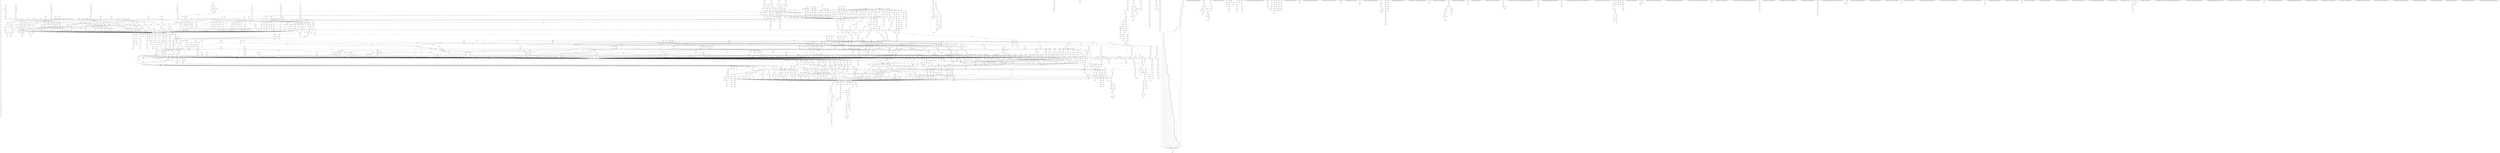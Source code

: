 graph {
	57
	590
	7540
	798
	470
	1604
	6128
	4001
	6634
	3287
	5690
	3016
	4604
	5969
	2835
	2112
	5372
	2036
	5650
	2976
	474
	5581
	4927
	524
	5096
	747
	6726
	6401
	37
	393
	4284
	1182
	3948
	3852
	997
	3454
	5012
	5453
	7005
	7204
	7719
	6090
	1715
	1421
	2052
	4252
	6399
	7747
	1528
	6971
	5153
	508
	1837
	305
	4726
	5827
	2391
	4861
	6361
	5579
	3313
	193
	2966
	3430
	4984
	715
	882
	3908
	3890
	584
	6870
	1596
	3315
	5851
	5965
	904
	4791
	3619
	4465
	5664
	1216
	5395
	<org.apache.commons.csv.CSVFormat: boolean getTrailingDelimiter()>
	3975
	4564
	2280
	7350
	7705
	5816
	8409
	5157
	5070
	5351
	<org.apache.commons.csv.CSVParser: void close()>
	41
	3862
	3717
	7751
	1437
	3121
	6939
	444
	2803
	3123
	4827
	5293
	5656
	731
	6925
	3659
	7132
	5405
	3663
	2484
	1542
	4849
	6742
	6323
	6130
	757
	6897
	1544
	780
	7146
	1574
	7025
	109
	4511
	7405
	2582
	6094
	898
	950
	2496
	7478
	1855
	9079
	4023
	6335
	381
	546
	403
	1250
	6209
	1813
	7134
	4624
	5382
	5523
	4270
	6357
	8280
	5939
	7386
	2733
	2206
	6500
	989
	4962
	7212
	4121
	1482
	6060
	6502
	6158
	6026
	3894
	2094
	2618
	3055
	6805
	3544
	6648
	5131
	2769
	1013
	2640
	3079
	4037
	5489
	5750
	7448
	2132
	1999
	2268
	5384
	1673
	2544
	2048
	1415
	2050
	3880
	6164
	3109
	466
	1123
	2327
	5766
	6315
	6429
	1683
	6949
	3004
	6492
	6395
	6433
	5708
	2815
	1757
	5961
	1494
	289
	778
	6736
	4942
	6554
	2880
	5460
	3743
	542
	2389
	277
	6112
	1564
	5802
	4857
	297
	3685
	5239
	6825
	<com.sun.nio.file.ExtendedOpenOption: com.sun.nio.file.ExtendedOpenOption[] values()>
	6909
	1081
	139
	2252
	3281
	2707
	2844
	5573
	3591
	967
	6570
	4578
	3999
	5509
	5648
	6463
	7735
	285
	4003
	1431
	203
	862
	1717
	3482
	2090
	1967
	2508
	3884
	7490
	5335
	1865
	2283
	3197
	3404
	2860
	7707
	510
	615
	6504
	4469
	1538
	3850
	370
	143
	721
	3081
	3504
	4767
	2817
	7458
	619
	6675
	7226
	2924
	1188
	8771
	2474
	2552
	774
	6858
	5397
	1226
	4533
	4964
	3329
	4666
	6176
	856
	1761
	6566
	2136
	2787
	3977
	5605
	5905
	1232
	3713
	4503
	4278
	8783
	460
	6987
	1172
	1305
	7065
	1556
	197
	4831
	3317
	2230
	1869
	4851
	4970
	6140
	2839
	5839
	3687
	2034
	2480
	2813
	4111
	7102
	7186
	7320
	7154
	7460
	3165
	4115
	409
	2990
	7366
	4061
	6309
	<org.apache.commons.csv.CSVPrinter: void close(boolean)>
	3067
	5660
	1127
	6154
	265
	3820
	7086
	3571
	3297
	4779
	4638
	5818
	5365
	2148
	61
	1922
	4535
	6604
	3719
	5401
	6120
	971
	2196
	6199
	3384
	3169
	1857
	1284
	169
	3325
	217
	2878
	27
	7585
	<org.apache.commons.csv.CSVFormat: boolean isQuoteCharacterSet()>
	4843
	2272
	6237
	2892
	<org.apache.commons.csv.CSVParser: long getCurrentLineNumber()>
	2080
	5259
	2030
	2403
	2703
	<org.apache.commons.csv.CSVParser: boolean isClosed()>
	6911
	5728
	3723
	6673
	2876
	6919
	7001
	8603
	9203
	5933
	3149
	482
	5303
	3283
	908
	7690
	5217
	5764
	6331
	5557
	534
	6516
	7346
	7457
	7200
	1969
	1099
	2411
	7057
	7407
	3227
	311
	<org.apache.commons.csv.ExtendedBufferedReader: int getLastChar()>
	8964
	6901
	2695
	2994
	4035
	2833
	6616
	2870
	2799
	4202
	2829
	4847
	1524
	562
	4952
	5122
	6746
	1321
	17
	5975
	4580
	3
	5742
	6640
	23
	4095
	6876
	2128
	1841
	3265
	1827
	7518
	1946
	3303
	362
	5871
	5413
	6528
	2186
	4437
	1977
	2926
	5786
	2343
	315
	705
	6777
	<org.apache.commons.csv.ExtendedBufferedReader: int read()>
	1612
	137
	7417
	3022
	1198
	3649
	3729
	4240
	5895
	239
	818
	6367
	7324
	1214
	1500
	490
	2906
	3583
	5583
	5672
	1510
	<org.apache.commons.csv.Lexer: void trimTrailingSpaces(java.lang.StringBuilder)>
	1536
	1803
	3695
	6813
	2590
	9181
	<org.apache.commons.csv.CSVFormat: boolean getAutoFlush()>
	2570
	5853
	175
	4435
	5281
	5467
	625
	47
	2381
	1280
	1871
	4718
	5149
	7261
	5359
	5221
	6102
	2082
	2677
	<org.apache.commons.csv.Lexer: boolean readEndOfLine(int)>
	3872
	1484
	4562
	5247
	4365
	5503
	5340
	6219
	6345
	6455
	719
	3554
	77
	4909
	840
	8411
	3167
	669
	5911
	5086
	5171
	1819
	3213
	3285
	5008
	4554
	9077
	3856
	2731
	3119
	3589
	4457
	5118
	6945
	<org.apache.commons.csv.Lexer: int readEscape()>
	6114
	3462
	1920
	2001
	6789
	2683
	5090
	1522
	4246
	7615
	4743
	1675
	1899
	965
	151
	4342
	6518
	1
	3478
	979
	7582
	391
	3498
	5831
	5078
	4594
	2478
	2948
	4781
	5983
	6477
	6663
	<org.apache.commons.csv.CSVFormat: boolean isCommentMarkerSet()>
	7486
	7466
	4423
	2954
	3782
	7190
	1634
	1979
	3755
	4696
	6699
	2673
	4698
	2749
	4990
	1140
	167
	2667
	395
	1588
	1648
	3195
	1725
	5825
	75
	1558
	5363
	741
	6773
	6146
	<org.apache.commons.csv.Lexer: org.apache.commons.csv.Token parseEncapsulatedToken(org.apache.commons.csv.Token)>
	765
	3215
	6080
	21
	1667
	4266
	7436
	687
	7021
	5804
	1576
	6411
	5609
	7601
	5364
	7283
	7043
	5722
	1572
	6817
	2936
	4079
	6351
	7593
	7723
	2862
	7120
	4359
	1061
	2837
	848
	3952
	6231
	1737
	5718
	3556
	1204
	5644
	11
	5613
	5094
	6193
	1685
	<org.apache.commons.csv.ExtendedBufferedReader: char[] lookAhead(char[])>
	2062
	7112
	7142
	3343
	3219
	5403
	1168
	7395
	3472
	5327
	6144
	4459
	7428
	5014
	3273
	784
	3183
	4799
	1560
	5646
	6305
	3577
	2675
	4039
	3854
	2797
	7382
	6261
	6850
	2200
	3528
	<org.apache.commons.csv.CSVParser$CSVRecordIterator: org.apache.commons.csv.CSVRecord getNextRecord()>
	1403
	2791
	5559
	3235
	2383
	6748
	1636
	7609
	7051
	287
	3876
	4895
	2005
	5903
	3806
	6277
	2669
	2938
	6722
	1859
	3934
	2671
	683
	4009
	6233
	6150
	1162
	6449
	4829
	5923
	3014
	1658
	2373
	3245
	5241
	6771
	1981
	4361
	6891
	7378
	7013
	<org.apache.commons.csv.CSVParser$CSVRecordIterator: void remove()>
	1294
	1689
	8763
	804
	6066
	9153
	2124
	5425
	3390
	1526
	6624
	2729
	401
	5784
	1254
	3161
	6636
	4262
	3631
	1053
	4190
	9
	3191
	7597
	6965
	2616
	7721
	7218
	2626
	2274
	538
	5137
	3035
	4419
	6740
	860
	6921
	7210
	5423
	8790
	1928
	6580
	5199
	6074
	7687
	5203
	1059
	1729
	1930
	5229
	8973
	7558
	5376
	3434
	1783
	1270
	1809
	3709
	6560
	7403
	354
	5678
	7326
	9145
	554
	3733
	117
	699
	4598
	4479
	7717
	5407
	5901
	727
	2461
	993
	2236
	1260
	6963
	4272
	6679
	5843
	3377
	1103
	2361
	4871
	<org.apache.commons.csv.CSVFormat: int hashCode()>
	5595
	1282
	4353
	6174
	1300
	6917
	3751
	9111
	1413
	6981
	3139
	5724
	3173
	6558
	7370
	6568
	2657
	6353
	3691
	2841
	5561
	5810
	6710
	3613
	1847
	3886
	1391
	4389
	2395
	2568
	7514
	8757
	2807
	995
	2021
	1512
	<org.apache.commons.csv.CSVFormat: boolean equals(java.lang.Object)>
	592
	2777
	5543
	5907
	4863
	6110
	2367
	1121
	2928
	6385
	7376
	4636
	1911
	1447
	2888
	5249
	4523
	5315
	6854
	<org.apache.commons.csv.ExtendedBufferedReader: long getCurrentLineNumber()>
	5479
	6118
	6556
	4133
	5084
	1184
	506
	3466
	5291
	884
	7122
	67
	2488
	6018
	2944
	6923
	7182
	6661
	2874
	<org.apache.commons.csv.CSVFormat: org.apache.commons.csv.QuoteMode getQuoteMode()>
	3800
	6975
	7116
	3522
	1057
	4499
	4131
	8787
	337
	249
	6845
	7444
	4369
	5455
	3293
	1218
	3627
	4648
	5020
	1815
	1520
	2886
	2013
	5774
	7425
	339
	3091
	888
	6207
	3888
	1156
	2092
	7562
	5712
	7570
	5531
	3093
	3305
	1608
	7096
	5141
	2056
	2190
	5173
	374
	458
	930
	267
	4481
	5798
	476
	6014
	7733
	1875
	6530
	7741
	751
	5617
	6754
	5389
	7017
	5495
	4568
	7031
	969
	2711
	3255
	5044
	5841
	1411
	2498
	3205
	5668
	5706
	<org.apache.commons.csv.Lexer: boolean isEscapeDelimiter()>
	4182
	2793
	39
	4310
	4473
	7554
	1170
	2654
	4447
	6524
	3279
	8755
	900
	6381
	7502
	<org.apache.commons.csv.Lexer: org.apache.commons.csv.Token nextToken(org.apache.commons.csv.Token)>
	2502
	2467
	3347
	2476
	5551
	5662
	6718
	6526
	1186
	2096
	6883
	2184
	480
	864
	5670
	1445
	1001
	2751
	3842
	4839
	6453
	1831
	6225
	4449
	6048
	8759
	2868
	1671
	4411
	6409
	5694
	5289
	3753
	6243
	7352
	2046
	147
	3360
	3639
	4119
	101
	6008
	5726
	7427
	376
	7164
	2510
	866
	7701
	7430
	872
	205
	4550
	5883
	5120
	7438
	560
	9110
	113
	51
	2088
	1679
	3562
	412
	9113
	6054
	4815
	6943
	2084
	6138
	1897
	1307
	5571
	7172
	7328
	4950
	2234
	7691
	2333
	8607
	596
	5945
	7273
	605
	4946
	1926
	2204
	2819
	5929
	1457
	5064
	6052
	73
	9199
	4749
	6600
	5615
	99
	4883
	2691
	6132
	2287
	6905
	5022
	4063
	4879
	5038
	6319
	808
	3597
	1909
	6108
	5114
	7174
	2393
	4944
	6287
	689
	<org.apache.commons.csv.Lexer: boolean isStartOfLine(int)>
	1791
	4013
	5736
	2098
	3609
	7271
	<org.apache.commons.csv.CSVParser$CSVRecordIterator: java.lang.Object next()>
	259
	2709
	2896
	4017
	3218
	4662
	2630
	7108
	4537
	6588
	5499
	2363
	<org.apache.commons.csv.CSVFormat: boolean isNullStringSet()>
	6779
	1206
	4674
	824
	2293
	2665
	3368
	3858
	4051
	957
	4254
	6548
	3131
	1083
	6076
	2076
	8773
	6914
	2429
	4656
	<org.apache.commons.csv.CSVParser$CSVRecordIterator: org.apache.commons.csv.CSVRecord next()>
	3808
	6461
	3398
	2453
	4242
	1586
	916
	613
	4399
	2522
	3275
	6801
	6848
	7330
	4751
	89
	2866
	3436
	6712
	5953
	1268
	4007
	179
	2317
	6301
	6835
	7587
	4176
	2821
	2920
	3928
	7388
	1773
	1622
	55
	3249
	2472
	4753
	1266
	2514
	5931
	446
	3623
	7277
	7297
	7709
	6935
	6088
	7267
	6311
	6550
	3408
	2600
	1101
	5317
	635
	6785
	832
	1916
	7220
	1630
	6995
	7196
	195
	1298
	2918
	3394
	5187
	5285
	111
	3689
	792
	1769
	1502
	3057
	7148
	2652
	2548
	7336
	3468
	3189
	9167
	3916
	1037
	7318
	6056
	1835
	5269
	1077
	7232
	922
	4660
	5135
	2556
	940
	1309
	1333
	3020
	4769
	2757
	769
	5386
	876
	4210
	7498
	9143
	5563
	7472
	1319
	496
	103
	975
	3669
	4075
	6036
	745
	6893
	7094
	828
	4357
	5533
	2146
	6275
	6249
	6217
	5698
	229
	3171
	6602
	7126
	7727
	5223
	944
	2982
	3973
	3075
	6907
	1703
	3838
	5800
	6586
	6628
	2216
	3575
	2106
	6618
	2218
	2679
	749
	4232
	6457
	3041
	5411
	145
	6136
	5738
	7538
	2232
	5447
	3031
	7566
	2904
	293
	5391
	3989
	1765
	1889
	2158
	6235
	165
	<org.apache.commons.csv.CSVFormat: boolean getIgnoreHeaderCase()>
	7166
	928
	6391
	4632
	4083
	6714
	<org.apache.commons.csv.Lexer: boolean isDelimiter(int)>
	2463
	5877
	7104
	3699
	2624
	9179
	3450
	611
	2063
	4156
	1486
	5501
	1481
	7374
	2620
	7508
	4704
	1339
	6024
	6769
	985
	7238
	454
	6152
	2532
	2007
	1504
	7047
	4546
	5309
	3073
	3280
	4755
	6689
	729
	8841
	2689
	159
	1646
	177
	6878
	95
	6263
	2188
	2307
	6931
	1793
	295
	7158
	1753
	800
	7162
	3474
	5265
	2795
	623
	981
	379
	1849
	4431
	4552
	5875
	2636
	6881
	3804
	2421
	4773
	1568
	5338
	3051
	209
	1093
	1918
	2850
	3063
	6032
	6614
	331
	6540
	3593
	2445
	2763
	3846
	6283
	7253
	5311
	4471
	6162
	5921
	1781
	2554
	6003
	7041
	2441
	4841
	4077
	5995
	5050
	4899
	6811
	1005
	2705
	2465
	6439
	1220
	4600
	5989
	157
	502
	2278
	2524
	125
	4982
	5066
	5457
	3181
	6255
	3904
	7415
	7293
	570
	2604
	6044
	6182
	1598
	2642
	4467
	4367
	424
	6303
	1877
	6781
	1799
	5348
	<org.apache.commons.csv.Lexer: long getCurrentLineNumber()>
	5435
	963
	3269
	5463
	2596
	6443
	1292
	1194
	6475
	3414
	7063
	3524
	3993
	4029
	7432
	6359
	3731
	518
	816
	7440
	7488
	3103
	3135
	2377
	796
	6447
	657
	3241
	1985
	5329
	1399
	3599
	6490
	<org.apache.commons.csv.CSVPrinter: void close()>
	1238
	7726
	6687
	1719
	1278
	2952
	486
	767
	7247
	3460
	7039
	9074
	7184
	3749
	1661
	6708
	9157
	3157
	1288
	8407
	215
	5545
	199
	364
	4574
	<org.apache.commons.csv.CSVFormat: boolean getIgnoreSurroundingSpaces()>
	5814
	<org.apache.commons.csv.CSVParser: java.lang.String handleNull(java.lang.String)>
	4021
	2413
	5631
	2574
	6195
	2550
	5790
	5682
	6122
	1363
	651
	603
	4592
	1429
	155
	1825
	5493
	6369
	6321
	6887
	3374
	802
	3456
	323
	597
	1554
	558
	5873
	6831
	4302
	7368
	127
	5967
	<org.apache.commons.csv.CSVParser: org.apache.commons.csv.CSVRecord nextRecord()>
	1365
	2303
	4938
	3874
	961
	4304
	5569
	653
	786
	6638
	3256
	4178
	309
	1138
	7011
	3882
	3983
	4747
	5429
	7446
	7693
	107
	2365
	942
	3083
	6445
	0
	2407
	3452
	7568
	303
	2297
	2457
	4355
	6644
	7520
	123
	7322
	4256
	3107
	7697
	2894
	6691
	5193
	1242
	3002
	5762
	5977
	7712
	1863
	189
	2516
	946
	4958
	6425
	3438
	3961
	912
	<org.apache.commons.csv.Lexer: long getCharacterPosition()>
	7049
	4453
	335
	5179
	1045
	6383
	1349
	4019
	5082
	1991
	5808
	4324
	906
	5104
	<org.apache.commons.csv.CSVFormat: java.lang.String toString()>
	418
	938
	3979
	3291
	4556
	6626
	6799
	2996
	7556
	6241
	8599
	2254
	5427
	6028
	2337
	6724
	2118
	7686
	3621
	5046
	8775
	1924
	1144
	5949
	<org.apache.commons.csv.Lexer: boolean isClosed()>
	2405
	3776
	5511
	5957
	812
	2180
	3366
	4700
	5917
	1111
	7157
	1117
	15
	685
	6160
	4501
	6947
	4089
	1498
	7019
	8609
	2110
	9195
	7084
	3603
	5326
	<org.apache.commons.csv.Lexer: boolean isQuoteChar(int)>
	6730
	5859
	7312
	6544
	8791
	3396
	3071
	422
	3705
	6989
	1677
	5869
	1971
	568
	1361
	5943
	<org.apache.commons.csv.Lexer: boolean isCommentStart(int)>
	9146
	314
	3418
	1570
	269
	5010
	2409
	5555
	2044
	4208
	3163
	33
	763
	1075
	426
	6791
	4377
	2357
	5947
	723
	617
	5591
	7419
	6197
	442
	2144
	7372
	9081
	4998
	3155
	2078
	3826
	2566
	5881
	6046
	6542
	4218
	317
	814
	<org.apache.commons.csv.Token: java.lang.String toString()>
	3818
	3828
	1987
	341
	977
	3526
	8777
	2058
	1751
	71
	1327
	4757
	7390
	1948
	6671
	2214
	3866
	4859
	6295
	2650
	5373
	691
	4485
	1881
	2299
	2443
	5599
	3681
	7168
	607
	794
	7106
	6612
	3257
	6297
	3651
	1693
	4919
	6620
	3780
	3969
	4684
	4286
	1735
	5209
	2156
	2592
	7257
	279
	6837
	2968
	6259
	3402
	241
	1775
	1885
	3918
	6038
	2546
	3024
	416
	4206
	9161
	2122
	3647
	1741
	7611
	7138
	129
	185
	<org.apache.commons.csv.ExtendedBufferedReader: int read(char[],int,int)>
	6765
	4403
	7263
	1506
	4373
	368
	776
	7480
	2174
	462
	2319
	5346
	2415
	4298
	4901
	2246
	8401
	6759
	1763
	5370
	850
	<org.apache.commons.csv.Token: void reset()>
	4168
	1371
	5251
	6657
	1632
	3428
	6827
	2646
	2998
	2108
	1954
	2447
	6985
	7409
	5465
	1839
	3538
	5183
	1777
	673
	3349
	<org.apache.commons.csv.Lexer: void close()>
	5835
	1731
	2494
	1029
	2558
	1956
	9078
	327
	4234
	599
	3113
	5461
	4588
	4584
	3814
	1663
	5215
	3386
	2178
	6632
	3518
	7743
	2305
	7548
	5577
	448
	6592
	223
	9189
	6955
	8769
	5032
	4141
	4676
	6496
	3010
	6293
	405
	387
	1069
	2028
	5909
	6856
	4071
	2455
	3185
	1829
	1626
	450
	5782
	6042
	6720
	7269
	5637
	3026
	4338
	3432
	4761
	4875
	3950
	2387
	2100
	5973
	2182
	1747
	4385
	2345
	4053
	7607
	7308
	926
	820
	2355
	2024
	2789
	3766
	5399
	5796
	6864
	8761
	4994
	6265
	3237
	79
	4714
	4194
	7301
	2697
	2500
	552
	1461
	1807
	1049
	1989
	3987
	3510
	6483
	6697
	6285
	3008
	3840
	3824
	3938
	43
	6868
	5211
	7098
	187
	3319
	4091
	1343
	5052
	1383
	93
	1983
	2520
	526
	2602
	325
	4045
	6341
	4509
	6427
	6375
	5855
	2425
	5889
	494
	4164
	7118
	5313
	421
	1932
	1469
	2172
	4236
	4954
	2805
	6959
	1021
	1381
	2530
	4316
	4652
	7249
	5279
	2562
	3981
	1142
	243
	6937
	2130
	2755
	5963
	1699
	5837
	5603
	5116
	6213
	7564
	1895
	2940
	7476
	7500
	8969
	2176
	6734
	6903
	4630
	9163
	1017
	346
	9187
	1477
	788
	2222
	1785
	2194
	163
	3422
	4015
	1323
	1966
	6437
	6659
	1915
	671
	2492
	6221
	2142
	6941
	1879
	1007
	5754
	3936
	436
	1836
	5861
	4716
	2594
	588
	5378
	4837
	3667
	1797
	4147
	4224
	5237
	5471
	5676
	4397
	6156
	2628
	3380
	6365
	5367
	2359
	2435
	3486
	4184
	701
	2980
	4626
	3920
	4956
	5449
	5357
	5845
	528
	4244
	6010
	530
	7033
	5937
	1449
	6860
	6685
	7595
	3834
	3179
	2737
	6273
	3351
	1154
	4620
	7526
	1471
	356
	7160
	1115
	7399
	5688
	1359
	5133
	2262
	2150
	2379
	621
	2932
	9070
	3536
	5927
	5780
	4809
	2884
	4745
	739
	428
	6510
	7007
	1033
	253
	4988
	3534
	65
	1065
	2226
	3271
	4475
	6852
	6020
	430
	1387
	3376
	6498
	5833
	2809
	2974
	5106
	1234
	3350
	5752
	1665
	6667
	2224
	6469
	3151
	173
	1938
	4158
	2276
	6016
	1027
	1409
	413
	<org.apache.commons.csv.CSVPrinter: void flush()>
	2564
	3028
	3625
	6329
	6761
	679
	5748
	639
	852
	6012
	4497
	4057
	3263
	5253
	2608
	3239
	1244
	4797
	3671
	6572
	955
	3006
	5539
	63
	4855
	1851
	7306
	2238
	3560
	4817
	5143
	9149
	1975
	2260
	438
	<org.apache.commons.csv.Lexer: org.apache.commons.csv.Token parseSimpleToken(org.apache.commons.csv.Token,int)>
	4363
	6669
	574
	<org.apache.commons.csv.CSVParser$CSVRecordIterator: boolean hasNext()>
	1190
	6481
	2102
	2026
	6929
	7506
	2439
	773
	1119
	91
	3364
	7713
	2019
	4067
	3153
	4664
	880
	953
	6299
	213
	7397
	1866
	3444
	514
	3896
	4425
	4586
	7536
	1687
	3065
	3337
	360
	3548
	6191
	3061
	5088
	131
	7259
	4318
	5145
	5034
	5529
	6695
	7703
	6933
	2970
	5074
	1508
	973
	4166
	3645
	8753
	9185
	115
	329
	5720
	6333
	2490
	2018
	1439
	9075
	2311
	7303
	271
	6977
	2753
	2962
	9175
	7092
	2506
	2097
	7170
	3864
	1055
	4308
	141
	2120
	6574
	6441
	2315
	4107
	7689
	2934
	348
	6072
	1584
	5
	1867
	878
	918
	4996
	7287
	2066
	4069
	6652
	1041
	2192
	2699
	3049
	221
	2560
	3657
	6339
	3492
	5589
	6961
	5756
	2419
	5710
	663
	5439
	4730
	4795
	6247
	5619
	2134
	3053
	3967
	2486
	5473
	7599
	707
	1419
	7546
	2140
	7110
	5891
	3476
	2781
	5893
	7583
	<org.apache.commons.csv.ExtendedBufferedReader: java.lang.String readLine()>
	3211
	1843
	1960
	2242
	4803
	7244
	2168
	4566
	5024
	2701
	5331
	6807
	1152
	1488
	1355
	7314
	5772
	5525
	6915
	1367
	637
	4214
	<org.apache.commons.csv.CSVRecord: java.lang.String toString()>
	3045
	3496
	3530
	7075
	6485
	3358
	7474
	4212
	6291
	8977
	1146
	5865
	7338
	4461
	5788
	711
	6815
	3514
	4085
	1934
	1606
	1459
	2512
	2401
	5629
	3370
	5169
	1950
	5333
	59
	1749
	5863
	3341
	3774
	3392
	8785
	9151
	6313
	643
	53
	7310
	2598
	3069
	321
	6387
	7516
	2693
	4596
	3673
	4787
	7069
	1009
	3223
	3794
	121
	924
	6494
	4441
	2504
	5955
	2542
	7393
	2038
	4228
	735
	4783
	2258
	7401
	5368
	6821
	2325
	383
	2648
	1200
	1345
	3605
	4489
	6203
	350
	3971
	6716
	5666
	5716
	432
	3739
	4775
	609
	1272
	4351
	7380
	1039
	7114
	35
	1853
	420
	3812
	6843
	2208
	2741
	512
	6257
	7464
	83
	4724
	8840
	7496
	7144
	352
	1236
	2072
	5273
	2898
	85
	4230
	7150
	358
	5219
	4162
	7484
	1701
	3424
	5770
	6170
	6205
	6787
	3786
	3448
	5354
	1767
	6508
	1638
	737
	7603
	1246
	5415
	6271
	1997
	5205
	2578
	1516
	1600
	1590
	6598
	7695
	7544
	1490
	5245
	2610
	257
	4099
	3229
	3039
	3629
	4706
	6451
	5633
	6610
	81
	4172
	4393
	4174
	586
	4680
	5189
	8601
	5794
	6001
	6562
	1548
	343
	5981
	3770
	5537
	6092
	2858
	7128
	703
	3125
	3965
	4276
	1252
	5028
	655
	1697
	<org.apache.commons.csv.CSVFormat: boolean getIgnoreEmptyLines()>
	5060
	3772
	3225
	2116
	2070
	2986
	5207
	2104
	9171
	2291
	7234
	1532
	2060
	4248
	2114
	6172
	5607
	7468
	6347
	3792
	1105
	5829
	550
	7534
	1811
	1973
	2632
	3115
	5642
	8605
	225
	890
	2042
	3464
	2663
	6552
	2301
	3335
	3177
	434
	3558
	4921
	7082
	6872
	9191
	6377
	1540
	5517
	7528
	5393
	6343
	4732
	3267
	2449
	4608
	7285
	3643
	1552
	5108
	1642
	1067
	1652
	5760
	7572
	4825
	1789
	8971
	5746
	119
	6423
	2761
	1313
	<org.apache.commons.csv.ExtendedBufferedReader: boolean isClosed()>
	5700
	4968
	7071
	753
	2321
	7265
	7729
	1073
	6086
	4821
	3701
	2783
	6677
	<org.apache.commons.csv.ExtendedBufferedReader: long getPosition()>
	631
	5587
	6030
	3382
	4290
	6419
	3494
	3944
	5684
	6703
	4505
	5991
	6578
	6413
	782
	3661
	<org.apache.commons.csv.Lexer: boolean isMetaChar(int)>
	2644
	3633
	1654
	3203
	135
	3259
	2745
	3363
	372
	7228
	6654
	3301
	2074
	3129
	105
	790
	478
	3693
	7360
	9201
	2775
	2202
	8765
	2285
	4407
	6104
	4936
	6116
	951
	4978
	2011
	1465
	1620
	2470
	2661
	4413
	9142
	5283
	4081
	8403
	7745
	7015
	5625
	2375
	2846
	5899
	231
	2634
	6431
	7470
	3757
	2916
	415
	7152
	2930
	4728
	149
	2040
	2922
	4383
	2518
	45
	4170
	7551
	2735
	1347
	5277
	13
	2023
	1705
	4274
	5058
	3490
	2228
	4059
	5042
	5361
	5993
	2248
	1296
	536
	6078
	4103
	5997
	4188
	7423
	3585
	5919
	6683
	1202
	1351
	1669
	5680
	6839
	896
	5487
	97
	7578
	3253
	5979
	1331
	3914
	4833
	1962
	2739
	8281
	7694
	4041
	2612
	5185
	1375
	6186
	6289
	5342
	7088
	1222
	3741
	<org.apache.commons.csv.CSVParser: boolean isStrictQuoteMode()>
	3117
	1258
	5507
	9147
	4602
	6168
	4887
	3187
	5301
	2323
	6064
	6184
	7003
	4634
	846
	2482
	2681
	7332
	2417
	4340
	4405
	1733
	7067
	7532
	3353
	934
	5597
	5387
	1845
	2950
	5925
	2431
	2017
	1311
	2964
	5621
	761
	87
	3822
	4314
	6389
	7504
	544
	5734
	4646
	19
	3345
	7411
	31
	4925
	5535
	4741
	6363
	3725
	6594
	7100
	2329
	1681
	3778
	4033
	5231
	1936
	2126
	7198
	6211
	5139
	6201
	5151
	6215
	6227
	6471
	2256
	5897
	1873
	7698
	5165
	5652
	4819
	<org.apache.commons.csv.Lexer: boolean isEndOfFile(int)>
	1023
	1210
	4688
	4129
	6889
	667
	3018
	6991
	4992
	1905
	7059
	3295
	2054
	3844
	1148
	183
	3233
	3193
	3323
	6269
	6797
	7035
	5485
	2992
	5740
	<org.apache.commons.csv.CSVParser: void addRecordValue(boolean)>
	834
	69
	4560
	7699
	4401
	4451
	659
	7452
	5227
	5686
	1443
	247
	4264
	4379
	7208
	1276
	5344
	3209
	4531
	6927
	385
	4196
	5147
	5820
	3924
	2856
	3926
	6180
	3362
	2872
	5987
	1011
	6229
	6421
	6763
	8965
	7214
	5481
	498
	7591
	1713
	2984
	3141
	7542
	572
	<org.apache.commons.csv.CSVFormat: java.lang.String getNullString()>
	1883
	1475
	641
	1132
	4813
	4160
	4940
	6435
	3946
	6337
	6239
	1089
	1614
	2170
	6106
	1315
	4391
	5443
	868
	5849
	7279
	3868
	5159
	6126
	6166
	6536
	5181
	8597
	6487
	7255
	3137
	1823
	207
	8793
	4519
	3231
	4911
	4113
	4865
	1262
	5601
	6393
	6407
	492
	564
	5056
	6951
	7356
	4443
	1043
	8967
	4644
	6564
	3388
	7434
	1861
	3617
	2765
	4891
	3995
	6546
	1745
	1496
	5477
	2369
	7576
	2823
	2779
	3307
	6885
	301
	6506
	5191
	1335
	3416
	4011
	1158
	3047
	647
	4789
	3500
	6327
	4521
	7073
	6355
	6705
	1435
	5233
	281
	4326
	7029
	9155
	3788
	1325
	2978
	3085
	4204
	4869
	2580
	2831
	<org.apache.commons.csv.CSVFormat: boolean isEscapeCharacterSet()>
	3043
	3816
	1407
	5867
	2864
	3587
	830
	2270
	4548
	4306
	1329
	2437
	5299
	<org.apache.commons.csv.ExtendedBufferedReader: int lookAhead()>
	2588
	4668
	6775
	7454
	7194
	6793
	1174
	3410
	9073
	3378
	6819
	3143
	5036
	3243
	5565
	892
	1085
	5431
	1423
	4336
	2743
	3484
	4439
	1393
	6756
	1903
	2220
	5999
	3784
	6379
	7077
	8975
	6993
	914
	4903
	4143
	4986
	4513
	5016
	1453
	5374
	3201
	3059
	3912
	4558
	5261
	3127
	2309
	25
	576
	2266
	1721
	1128
	4976
	2785
	1150
	3207
	3289
	3963
	2972
	5352
	2335
	5985
	7731
	2313
	7715
	7206
	<org.apache.commons.csv.Lexer: boolean isEscape(int)>
	2423
	3573
	4654
	6514
	4109
	7574
	3299
	7469
	1095
	2719
	5806
	5515
	2371
	7749
	275
	<org.apache.commons.csv.CSVFormat: boolean getTrim()>
	3159
	5475
	5417
	5692
	4889
	7344
	7090
	2606
	5627
	7560
	5935
	251
	4913
	2890
	1395
	3037
	3655
	6767
	7045
	1025
	2576
	3546
	4763
	4493
	7482
	3221
	5714
	2854
	2289
	1377
	1317
	3111
	3426
	4258
	4334
	3581
	4427
	6022
	1940
	7140
	4606
	9071
	5004
	6512
	5381
	7
	959
	2685
	5792
	1134
	1801
	9183
	7316
	2295
	4429
	6084
	7242
	3105
	6082
	6050
	2687
	2068
	1427
	4371
	4642
	1166
	3677
	4409
	3579
	2747
	4974
	1136
	3277
	3506
	2659
	6665
	5483
	7291
	5054
	1397
	6823
	6874
	2138
	4328
	7605
	7522
	5654
	580
	464
	4622
	261
	5026
	5098
	991
	2852
	6608
	5163
	3261
	5971
	2882
	6178
	7027
	9173
	6148
	6646
	<org.apache.commons.csv.ExtendedBufferedReader: void close()>
	1304
	6349
	8405
	1178
	4572
	6750
	2064
	4049
	3611
	5658
	6267
	2827
	2811
	7251
	4923
	5611
	2037
	1455
	2622
	1616
	6953
	2459
	1659
	4801
	7492
	1650
	7023
	6058
	5255
	2942
	3033
	7362
	4618
	6397
	1580
	3372
	6100
	<org.apache.commons.csv.Token$Type: org.apache.commons.csv.Token$Type[] values()>
	7009
	4047
	1091
	3356
	4759
	4948
	7494
	7435
	29
	2717
	4893
	7510
	2767
	4216
	5847
	4123
	2250
	1887
	1492
	1592
	2848
	4670
	5469
	5623
	6034
	3077
	5527
	5744
	389
	397
	440
	5433
	116
	7462
	5177
	319
	5635
	7202
	7053
	5541
	4708
	6967
	237
	9177
	1130
	407
	7422
	4280
	627
	695
	3798
	675
	522
	4145
	7552
	7342
	6538
	601
	4692
	5812
	1473
	7037
	49
	4198
	5497
	7079
	844
	4529
	5778
	4694
	3679
	1624
	1230
	3000
	2244
	713
	7737
	3900
	4139
	6728
	1107
	7740
	836
	2331
	4793
	2086
	4614
	5553
	7224
	1379
	6622
	2956
	6738
	7124
	5505
	3768
	3721
	2433
	1709
	4294
	7589
	233
	9181 -- 9183
	7556 -- 7570
	7106 -- 7108
	4855 -- 4857
	2590 -- 2592
	5014 -- 5012
	971 -- 1039
	269 -- 271
	2701 -- 2717
	667 -- 679
	4630 -- 4632
	1866 -- "<org.apache.commons.csv.ExtendedBufferedReader":" int lookAhead()>"
	5239 -- 5241
	2632 -- 2636
	3571 -- 6375
	2679 -- 2681
	3774 -- "<org.apache.commons.csv.ExtendedBufferedReader":" int read()>"
	4769 -- 4773
	401 -- 403
	7352 -- 7344
	2657 -- 2659
	888 -- 890
	1831 -- 1823
	466 -- 458
	1981 -- 1983
	7368 -- 7370
	5957 -- 5961
	2130 -- 2132
	1136 -- 1138
	2803 -- 2805
	4143 -- 4115
	4602 -- "<org.apache.commons.csv.Lexer":" boolean isStartOfLine(int)>"
	3504 -- "<org.apache.commons.csv.Lexer":" boolean isDelimiter(int)>"
	7506 -- 7508
	2564 -- 2566
	3374 -- 3376
	4049 -- 4053
	4057 -- 4059
	4471 -- "<org.apache.commons.csv.Lexer":" boolean isDelimiter(int)>"
	5899 -- 5901
	6054 -- 6056
	4988 -- "<org.apache.commons.csv.Lexer":" boolean isStartOfLine(int)>"
	1620 -- 1622
	6724 -- 6728
	7037 -- 7039
	4747 -- 4749
	6022 -- "<org.apache.commons.csv.Lexer":" boolean isEscapeDelimiter()>"
	4286 -- 4290
	4435 -- 4437
	167 -- 145
	2532 -- "<org.apache.commons.csv.CSVParser":" void addRecordValue(boolean)>"
	51 -- 53
	6225 -- 6227
	6685 -- 6689
	6506 -- 6508
	5780 -- 5782
	4111 -- "<org.apache.commons.csv.Lexer":" boolean isQuoteChar(int)>"
	3115 -- 3117
	7705 -- 7709
	6361 -- 6363
	3193 -- 3197
	5187 -- "<org.apache.commons.csv.Lexer":" boolean isEndOfFile(int)>"
	5285 -- 5207
	675 -- "<org.apache.commons.csv.CSVFormat":" boolean isNullStringSet()>"
	6048 -- 6050
	6667 -- "<org.apache.commons.csv.CSVFormat":" boolean getTrim()>"
	7269 -- 7273
	784 -- 786
	792 -- 794
	1506 -- 1508
	"<org.apache.commons.csv.Lexer":" boolean isEscapeDelimiter()>" -- 6008
	6689 -- 6687
	2011 -- "<org.apache.commons.csv.ExtendedBufferedReader":" int read()>"
	7589 -- 7593
	8759 -- 8763
	6453 -- 6455
	7698 -- 7699
	4558 -- "<org.apache.commons.csv.Lexer":" boolean isEndOfFile(int)>"
	7263 -- 7265
	2695 -- 2703
	4871 -- "<org.apache.commons.csv.Lexer":" boolean isDelimiter(int)>"
	5796 -- 5800
	973 -- 985
	4071 -- "<org.apache.commons.csv.Lexer":" boolean isDelimiter(int)>"
	7403 -- "<org.apache.commons.csv.CSVFormat":" org.apache.commons.csv.QuoteMode getQuoteMode()>"
	767 -- 769
	878 -- 880
	5052 -- 5056
	5666 -- 5676
	3315 -- 3341
	1081 -- 1085
	7694 -- 7695
	3874 -- 3876
	"<org.apache.commons.csv.CSVFormat":" boolean getIgnoreEmptyLines()>" -- 951
	3524 -- 3528
	2090 -- 2092
	7049 -- 7051
	5024 -- 5028
	647 -- "<org.apache.commons.csv.CSVFormat":" boolean isCommentMarkerSet()>"
	2021 -- 2023
	2815 -- 2817
	2544 -- 2546
	1675 -- "<org.apache.commons.csv.CSVFormat":" boolean isQuoteCharacterSet()>"
	6104 -- 6106
	3438 -- 3430
	5670 -- 5672
	6683 -- 6685
	1508 -- 1510
	7238 -- 7242
	5559 -- "<org.apache.commons.csv.Lexer":" boolean readEndOfLine(int)>"
	7458 -- 7460
	117 -- 119
	836 -- "<org.apache.commons.csv.CSVFormat":" boolean isCommentMarkerSet()>"
	6351 -- 6353
	3053 -- 3055
	3143 -- 3083
	317 -- 319
	3884 -- 3912
	5871 -- 5873
	6046 -- 6064
	2512 -- 2522
	9161 -- 9163
	1194 -- 1148
	6935 -- 6939
	1319 -- "<org.apache.commons.csv.CSVFormat":" boolean isEscapeCharacterSet()>"
	2508 -- "<org.apache.commons.csv.CSVParser":" void addRecordValue(boolean)>"
	4964 -- 4968
	5987 -- 5989
	3575 -- "<org.apache.commons.csv.ExtendedBufferedReader":" int getLastChar()>"
	6644 -- 6646
	619 -- 631
	6492 -- 6494
	4501 -- 4509
	711 -- 713
	1735 -- 1737
	6014 -- 6016
	3077 -- 3103
	3351 -- "<org.apache.commons.csv.ExtendedBufferedReader":" boolean isClosed()>"
	1214 -- "<org.apache.commons.csv.CSVFormat":" boolean getIgnoreEmptyLines()>"
	1930 -- 1932
	3794 -- 3798
	2445 -- 2449
	3356 -- 3358
	2158 -- "<org.apache.commons.csv.CSVParser":" void addRecordValue(boolean)>"
	524 -- 526
	5405 -- 5407
	623 -- 625
	2610 -- 2612
	3410 -- "<org.apache.commons.csv.Lexer":" boolean readEndOfLine(int)>"
	1148 -- 1216
	5473 -- "<org.apache.commons.csv.Lexer":" boolean isEscapeDelimiter()>"
	7251 -- 7253
	6945 -- 6971
	129 -- 131
	7157 -- 7158
	5706 -- "<org.apache.commons.csv.Lexer":" boolean isEndOfFile(int)>"
	163 -- 165
	7731 -- 7735
	496 -- 498
	3014 -- 3016
	41 -- 43
	253 -- 257
	4855 -- "<org.apache.commons.csv.Lexer":" boolean isDelimiter(int)>"
	6425 -- "<org.apache.commons.csv.Lexer":" int readEscape()>"
	1284 -- 1276
	3926 -- "<org.apache.commons.csv.Lexer":" boolean isEndOfFile(int)>"
	5098 -- 5090
	5613 -- 5617
	4714 -- "<org.apache.commons.csv.Lexer":" org.apache.commons.csv.Token parseEncapsulatedToken(org.apache.commons.csv.Token)>"
	4184 -- 4188
	1899 -- 1903
	9189 -- 9191
	113 -- 115
	3631 -- 3643
	5949 -- 5929
	6080 -- 6082
	4083 -- "<org.apache.commons.csv.Lexer":" boolean isDelimiter(int)>"
	323 -- 325
	3983 -- "<org.apache.commons.csv.Lexer":" boolean isEndOfFile(int)>"
	7522 -- 7526
	7589 -- 7603
	5203 -- 5207
	3155 -- 3157
	3894 -- "<org.apache.commons.csv.Lexer":" boolean isDelimiter(int)>"
	6082 -- 6084
	1697 -- "<org.apache.commons.csv.CSVFormat":" boolean isCommentMarkerSet()>"
	2667 -- "<org.apache.commons.csv.Lexer":" long getCharacterPosition()>"
	5265 -- "<org.apache.commons.csv.ExtendedBufferedReader":" int read()>"
	617 -- 685
	906 -- 908
	1532 -- "<org.apache.commons.csv.CSVFormat":" boolean isCommentMarkerSet()>"
	2566 -- 2568
	4039 -- 4037
	1897 -- 1915
	4216 -- 4228
	4654 -- 4594
	6042 -- 6046
	2719 -- "<org.apache.commons.csv.CSVParser":" void addRecordValue(boolean)>"
	1709 -- "<org.apache.commons.csv.CSVFormat":" boolean isCommentMarkerSet()>"
	3218 -- 3219
	6659 -- 6661
	5656 -- "<org.apache.commons.csv.Lexer":" boolean isEscapeDelimiter()>"
	542 -- "<org.apache.commons.csv.CSVFormat":" boolean getIgnoreHeaderCase()>"
	1317 -- 1319
	4353 -- 4355
	6431 -- 6433
	1429 -- "<org.apache.commons.csv.CSVFormat":" boolean getIgnoreHeaderCase()>"
	2116 -- 2118
	3838 -- 3842
	8777 -- 8783
	3006 -- 3010
	3768 -- 3770
	450 -- "<org.apache.commons.csv.CSVFormat":" boolean isQuoteCharacterSet()>"
	1232 -- 1234
	5405 -- 5401
	6333 -- 6335
	2926 -- 2928
	1242 -- "<org.apache.commons.csv.CSVFormat":" boolean getIgnoreSurroundingSpaces()>"
	1276 -- 1288
	1413 -- 1415
	2683 -- 2685
	5853 -- 5855
	21 -- 23
	5315 -- 5317
	2092 -- 2094
	4274 -- 4302
	5509 -- 5511
	6138 -- 6140
	6622 -- 6626
	7607 -- 7609
	1693 -- 1679
	4280 -- "<org.apache.commons.csv.Lexer":" boolean isDelimiter(int)>"
	969 -- 971
	808 -- 794
	5694 -- 5672
	141 -- 143
	6598 -- 6602
	7234 -- 7238
	3975 -- "<org.apache.commons.csv.Lexer":" boolean isEndOfFile(int)>"
	4391 -- 4393
	4620 -- 4624
	1148 -- 1294
	1713 -- "<org.apache.commons.csv.CSVFormat":" boolean isNullStringSet()>"
	1709 -- 1679
	6819 -- "<org.apache.commons.csv.CSVPrinter":" void flush()>"
	7184 -- 7186
	7322 -- 7324
	2741 -- 2743
	6154 -- 6156
	5935 -- 5943
	4139 -- "<org.apache.commons.csv.Lexer":" org.apache.commons.csv.Token parseSimpleToken(org.apache.commons.csv.Token,int)>"
	6657 -- 6659
	2654 -- 2622
	4992 -- "<org.apache.commons.csv.Lexer":" boolean isStartOfLine(int)>"
	2218 -- 2220
	1773 -- 1775
	4011 -- 4015
	6060 -- 6038
	3456 -- "<org.apache.commons.csv.ExtendedBufferedReader":" java.lang.String readLine()>"
	5374 -- 5376
	2870 -- 2872
	7140 -- 7142
	4668 -- "<org.apache.commons.csv.Lexer":" boolean isDelimiter(int)>"
	6925 -- 6927
	8597 -- 8599
	8771 -- 8775
	6034 -- 6036
	6945 -- 6961
	3605 -- "<org.apache.commons.csv.Lexer":" boolean readEndOfLine(int)>"
	352 -- 356
	6199 -- "<org.apache.commons.csv.ExtendedBufferedReader":" int read()>"
	7190 -- 6661
	6691 -- "<org.apache.commons.csv.CSVFormat":" boolean getTrailingDelimiter()>"
	73 -- 75
	928 -- 930
	7556 -- 7566
	4751 -- "<org.apache.commons.csv.Lexer":" boolean readEndOfLine(int)>"
	4921 -- 4925
	5969 -- 5971
	6564 -- 6566
	6197 -- 6199
	4596 -- "<org.apache.commons.csv.Lexer":" boolean isDelimiter(int)>"
	5145 -- "<org.apache.commons.csv.Lexer":" boolean isEndOfFile(int)>"
	4954 -- "<org.apache.commons.csv.Lexer":" boolean isEndOfFile(int)>"
	7071 -- 7073
	7318 -- 7320
	4568 -- "<org.apache.commons.csv.Lexer":" boolean isEndOfFile(int)>"
	3506 -- "<org.apache.commons.csv.Lexer":" boolean isDelimiter(int)>"
	9110 -- 9111
	2618 -- 2620
	2128 -- 2130
	3239 -- 3241
	4017 -- "<org.apache.commons.csv.Lexer":" boolean isEndOfFile(int)>"
	2074 -- 2076
	3743 -- "<org.apache.commons.csv.Lexer":" org.apache.commons.csv.Token parseSimpleToken(org.apache.commons.csv.Token,int)>"
	3187 -- 3189
	3818 -- "<org.apache.commons.csv.Lexer":" boolean isStartOfLine(int)>"
	6126 -- 6128
	5738 -- "<org.apache.commons.csv.Lexer":" boolean isEndOfFile(int)>"
	4252 -- 4254
	6516 -- 6518
	2588 -- 2590
	2648 -- 2650
	876 -- "<org.apache.commons.csv.CSVFormat":" boolean getIgnoreSurroundingSpaces()>"
	4763 -- "<org.apache.commons.csv.Lexer":" boolean isEndOfFile(int)>"
	4324 -- "<org.apache.commons.csv.Lexer":" boolean isEndOfFile(int)>"
	683 -- "<org.apache.commons.csv.CSVFormat":" boolean getIgnoreEmptyLines()>"
	904 -- 908
	4863 -- "<org.apache.commons.csv.Lexer":" boolean isDelimiter(int)>"
	6965 -- 6967
	2034 -- 2036
	5135 -- "<org.apache.commons.csv.ExtendedBufferedReader":" int getLastChar()>"
	61 -- 63
	251 -- 253
	955 -- 957
	5533 -- 5535
	6255 -- "<org.apache.commons.csv.Lexer":" boolean isEndOfFile(int)>"
	6955 -- 6961
	5046 -- "<org.apache.commons.csv.Lexer":" boolean isDelimiter(int)>"
	3617 -- 3619
	3856 -- 3862
	1857 -- 1859
	3448 -- 3452
	3075 -- 3091
	5629 -- 5631
	3778 -- "<org.apache.commons.csv.Lexer":" boolean isEndOfFile(int)>"
	4948 -- "<org.apache.commons.csv.Lexer":" boolean isEndOfFile(int)>"
	4986 -- 4990
	1148 -- 1232
	2419 -- 2421
	5131 -- 5133
	5845 -- 5847
	1701 -- 1703
	4379 -- 4383
	7572 -- 7578
	1971 -- 1973
	5143 -- "<org.apache.commons.csv.Lexer":" boolean isEndOfFile(int)>"
	3729 -- 3733
	4069 -- 4009
	530 -- "<org.apache.commons.csv.CSVFormat":" boolean getIgnoreEmptyLines()>"
	6854 -- "<org.apache.commons.csv.CSVFormat":" boolean getAutoFlush()>"
	6536 -- 6540
	6661 -- 7194
	33 -- 35
	617 -- 637
	6156 -- 6158
	7045 -- 7047
	5762 -- 5766
	233 -- 237
	6213 -- 6217
	2068 -- 2070
	5945 -- 5949
	1117 -- 1119
	2968 -- 2970
	1397 -- 1399
	1005 -- "<org.apache.commons.csv.CSVFormat":" boolean isNullStringSet()>"
	3035 -- 3037
	7715 -- 7719
	5947 -- 5953
	1327 -- 1339
	5784 -- 5786
	3689 -- 3717
	2066 -- "<org.apache.commons.csv.CSVParser":" org.apache.commons.csv.CSVRecord nextRecord()>"
	5331 -- "<org.apache.commons.csv.Lexer":" void close()>"
	83 -- 85
	3243 -- 3241
	1847 -- 1849
	4535 -- 4537
	5499 -- 5501
	6052 -- "<org.apache.commons.csv.ExtendedBufferedReader":" int getLastChar()>"
	5712 -- "<org.apache.commons.csv.Lexer":" boolean isQuoteChar(int)>"
	4513 -- 4505
	6012 -- "<org.apache.commons.csv.Lexer":" long getCurrentLineNumber()>"
	6556 -- 6558
	4156 -- 4158
	4529 -- "<org.apache.commons.csv.Lexer":" org.apache.commons.csv.Token parseSimpleToken(org.apache.commons.csv.Token,int)>"
	6496 -- "<org.apache.commons.csv.Lexer":" boolean isEndOfFile(int)>"
	1512 -- "<org.apache.commons.csv.CSVFormat":" boolean isQuoteCharacterSet()>"
	2856 -- 2858
	3627 -- "<org.apache.commons.csv.Lexer":" boolean isEndOfFile(int)>"
	1453 -- 1465
	5664 -- 5668
	914 -- 916
	3597 -- 3599
	3609 -- 3611
	7164 -- 7168
	3822 -- "<org.apache.commons.csv.Lexer":" boolean isStartOfLine(int)>"
	731 -- 735
	2295 -- 2297
	757 -- 617
	1590 -- 1592
	6730 -- 6734
	7204 -- 7206
	3426 -- 3430
	3890 -- "<org.apache.commons.csv.Lexer":" boolean isDelimiter(int)>"
	8281 -- 3362
	6082 -- 6086
	95 -- 97
	4168 -- 4298
	930 -- 922
	2775 -- 2777
	6001 -- 6003
	2287 -- 2289
	1381 -- 1383
	2028 -- 2030
	7204 -- 7208
	5022 -- 5024
	2470 -- 2472
	1226 -- "<org.apache.commons.csv.CSVFormat":" boolean getIgnoreEmptyLines()>"
	2813 -- 2815
	3343 -- 3345
	4511 -- "<org.apache.commons.csv.Lexer":" boolean isEndOfFile(int)>"
	3295 -- 3297
	5233 -- 5179
	5467 -- "<org.apache.commons.csv.ExtendedBufferedReader":" int read()>"
	1471 -- 1473
	3137 -- 3139
	3995 -- "<org.apache.commons.csv.Lexer":" boolean readEndOfLine(int)>"
	1323 -- 1325
	4278 -- "<org.apache.commons.csv.Lexer":" boolean isDelimiter(int)>"
	6355 -- 6357
	2602 -- 2604
	6335 -- 6337
	1085 -- 1089
	6026 -- "<org.apache.commons.csv.Lexer":" boolean isEndOfFile(int)>"
	568 -- 580
	2681 -- "<org.apache.commons.csv.Lexer":" org.apache.commons.csv.Token nextToken(org.apache.commons.csv.Token)>"
	1361 -- 1363
	552 -- 554
	6848 -- 6850
	5565 -- 4003
	2580 -- 2582
	7558 -- 7574
	6100 -- "<org.apache.commons.csv.Lexer":" boolean isDelimiter(int)>"
	2940 -- 2942
	4459 -- 4461
	3661 -- 3667
	1146 -- 1148
	2862 -- "<org.apache.commons.csv.Token":" void reset()>"
	6568 -- 6570
	1596 -- 1598
	4666 -- "<org.apache.commons.csv.Lexer":" boolean isDelimiter(int)>"
	2431 -- 2433
	5044 -- 5046
	4716 -- 4700
	247 -- 249
	8409 -- 8411
	9149 -- 9153
	69 -- 71
	7482 -- 7484
	7242 -- 7244
	1363 -- 1365
	3649 -- 3651
	4869 -- "<org.apache.commons.csv.Lexer":" boolean isDelimiter(int)>"
	741 -- 617
	2508 -- 2520
	844 -- 856
	1119 -- 1121
	5489 -- 5467
	440 -- 444
	7312 -- 7314
	1765 -- 1767
	2640 -- 2642
	685 -- 687
	3556 -- 3560
	3167 -- 3169
	7234 -- 7226
	705 -- 707
	631 -- 635
	995 -- 997
	1073 -- 1075
	2478 -- 2480
	173 -- 175
	1960 -- "<org.apache.commons.csv.ExtendedBufferedReader":" int read()>"
	1757 -- "<org.apache.commons.csv.CSVFormat":" boolean getIgnoreEmptyLines()>"
	3157 -- 3159
	5901 -- "<org.apache.commons.csv.ExtendedBufferedReader":" int read()>"
	6566 -- "<org.apache.commons.csv.ExtendedBufferedReader":" int getLastChar()>"
	6763 -- 6765
	4893 -- 4895
	1162 -- 1148
	7208 -- 7226
	1673 -- "<org.apache.commons.csv.CSVFormat":" boolean isEscapeCharacterSet()>"
	27 -- 29
	1194 -- "<org.apache.commons.csv.CSVFormat":" boolean isNullStringSet()>"
	6387 -- 6389
	5993 -- 5995
	6893 -- 6897
	1733 -- 1735
	3022 -- 3024
	3454 -- 3456
	4911 -- 4895
	6807 -- 6801
	4385 -- "<org.apache.commons.csv.Lexer":" boolean readEndOfLine(int)>"
	6102 -- "<org.apache.commons.csv.Lexer":" boolean isEndOfFile(int)>"
	5171 -- 5173
	780 -- 782
	7096 -- 7098
	5205 -- 5209
	6931 -- 6993
	613 -- "<org.apache.commons.csv.CSVFormat":" boolean isQuoteCharacterSet()>"
	4324 -- "<org.apache.commons.csv.Lexer":" org.apache.commons.csv.Token parseEncapsulatedToken(org.apache.commons.csv.Token)>"
	3297 -- 3299
	4558 -- 4560
	7717 -- 7721
	3378 -- 3380
	1200 -- 1202
	2827 -- 2829
	6152 -- 6154
	5818 -- 5820
	5551 -- "<org.apache.commons.csv.Lexer":" boolean isDelimiter(int)>"
	7492 -- 7494
	7516 -- 7518
	7690 -- 7691
	6311 -- 6315
	2984 -- 2862
	279 -- 281
	1359 -- "<org.apache.commons.csv.CSVFormat":" boolean isNullStringSet()>"
	2582 -- 2522
	5545 -- 5489
	5891 -- "<org.apache.commons.csv.ExtendedBufferedReader":" int lookAhead()>"
	6088 -- 6090
	5573 -- 5563
	6860 -- 6864
	123 -- 127
	2204 -- 2206
	1007 -- 1009
	5359 -- "<org.apache.commons.csv.ExtendedBufferedReader":" void close()>"
	1811 -- 1813
	2837 -- 2839
	4913 -- "<org.apache.commons.csv.Lexer":" org.apache.commons.csv.Token parseSimpleToken(org.apache.commons.csv.Token,int)>"
	5229 -- 5231
	6028 -- 6030
	2659 -- 2661
	6708 -- 6710
	707 -- "<org.apache.commons.csv.CSVFormat":" boolean getIgnoreEmptyLines()>"
	147 -- 149
	1777 -- "<org.apache.commons.csv.CSVFormat":" boolean getIgnoreHeaderCase()>"
	3225 -- "<org.apache.commons.csv.CSVParser":" boolean isClosed()>"
	3353 -- 2030
	5788 -- 5790
	916 -- 918
	2056 -- 2058
	3249 -- 3253
	1355 -- "<org.apache.commons.csv.CSVFormat":" boolean isCommentMarkerSet()>"
	7490 -- 7492
	9195 -- 9199
	1355 -- 1325
	2258 -- 2262
	5169 -- 5171
	2542 -- 2544
	3211 -- 3213
	2472 -- 2474
	5893 -- 5979
	6449 -- "<org.apache.commons.csv.ExtendedBufferedReader":" int getLastChar()>"
	3071 -- 3083
	4948 -- 5078
	761 -- 773
	2984 -- 2986
	2646 -- 2648
	2992 -- 2994
	4927 -- 4895
	7350 -- 7344
	9079 -- 9081
	2124 -- 2126
	5881 -- 5883
	3886 -- "<org.apache.commons.csv.Lexer":" boolean isDelimiter(int)>"
	4664 -- 4692
	2084 -- 2086
	2844 -- 2846
	492 -- 494
	6881 -- 6883
	5539 -- 5541
	2311 -- 2313
	5279 -- 5283
	1027 -- 1029
	5211 -- "<org.apache.commons.csv.ExtendedBufferedReader":" java.lang.String readLine()>"
	7462 -- 7464
	1103 -- 1105
	1753 -- 1745
	2652 -- 2654
	3416 -- 3418
	1033 -- 971
	5058 -- "<org.apache.commons.csv.Lexer":" boolean isDelimiter(int)>"
	7425 -- 7427
	9071 -- 9073
	1236 -- 1238
	2858 -- 2860
	5382 -- "<org.apache.commons.csv.ExtendedBufferedReader":" long getPosition()>"
	1148 -- 1152
	1873 -- 1875
	1903 -- 1897
	3573 -- 3575
	1971 -- 1975
	3784 -- "<org.apache.commons.csv.Lexer":" boolean isEndOfFile(int)>"
	2060 -- 2062
	3952 -- 3920
	1769 -- "<org.apache.commons.csv.CSVFormat":" boolean getIgnoreEmptyLines()>"
	2892 -- 2934
	7508 -- 7486
	1272 -- 1148
	3067 -- "<org.apache.commons.csv.CSVParser":" void addRecordValue(boolean)>"
	9167 -- 9153
	2695 -- 2701
	7160 -- 7162
	1343 -- "<org.apache.commons.csv.CSVFormat":" boolean isCommentMarkerSet()>"
	3914 -- 3918
	3221 -- 3223
	617 -- 653
	3882 -- 3886
	5979 -- 5981
	2134 -- 2140
	6909 -- 6911
	4119 -- 4123
	6008 -- 6010
	4147 -- 4115
	5714 -- 5716
	6445 -- 6447
	7269 -- 7271
	5523 -- "<org.apache.commons.csv.Lexer":" boolean isEndOfFile(int)>"
	6941 -- 6943
	7214 -- 7218
	1081 -- 1083
	3051 -- 3053
	403 -- 407
	6235 -- "<org.apache.commons.csv.ExtendedBufferedReader":" int getLastChar()>"
	1437 -- 1439
	8769 -- 8771
	6512 -- 6516
	2054 -- 2056
	6736 -- 6740
	5718 -- "<org.apache.commons.csv.ExtendedBufferedReader":" int read()>"
	6178 -- 6180
	6050 -- 6052
	2301 -- "<org.apache.commons.csv.Token":" void reset()>"
	3838 -- "<org.apache.commons.csv.Lexer":" boolean isCommentStart(int)>"
	6663 -- 6665
	2904 -- 2906
	3709 -- "<org.apache.commons.csv.Lexer":" boolean readEndOfLine(int)>"
	1268 -- 1270
	2168 -- 2170
	3468 -- 3424
	7407 -- 7409
	1606 -- "<org.apache.commons.csv.CSVFormat":" boolean getIgnoreHeaderCase()>"
	89 -- 91
	3127 -- 3129
	4359 -- "<org.apache.commons.csv.ExtendedBufferedReader":" int read()>"
	7043 -- 7063
	391 -- "<org.apache.commons.csv.CSVParser$CSVRecordIterator":" org.apache.commons.csv.CSVRecord getNextRecord()>"
	3404 -- 3408
	4003 -- 4007
	615 -- "<org.apache.commons.csv.CSVFormat":" boolean isQuoteCharacterSet()>"
	2044 -- 2046
	3317 -- 3319
	295 -- 297
	3368 -- 3370
	1693 -- 1697
	597 -- 599
	2457 -- 2459
	659 -- "<org.apache.commons.csv.CSVFormat":" boolean isCommentMarkerSet()>"
	2737 -- 2739
	6742 -- "<org.apache.commons.csv.CSVFormat":" boolean getTrailingDelimiter()>"
	17 -- 19
	5481 -- 5485
	7460 -- 7462
	277 -- 279
	1721 -- "<org.apache.commons.csv.CSVFormat":" boolean isCommentMarkerSet()>"
	3093 -- 3085
	4017 -- "<org.apache.commons.csv.Lexer":" boolean isStartOfLine(int)>"
	1932 -- "<org.apache.commons.csv.ExtendedBufferedReader":" int lookAhead()>"
	1879 -- 1881
	4986 -- "<org.apache.commons.csv.Lexer":" boolean isDelimiter(int)>"
	5427 -- 5449
	"<org.apache.commons.csv.CSVParser":" boolean isClosed()>" -- 346
	2739 -- 2741
	3256 -- 3257
	4837 -- 4839
	"<org.apache.commons.csv.Lexer":" int readEscape()>" -- 5825
	8773 -- 8777
	2634 -- 2636
	528 -- 530
	2377 -- 2379
	1679 -- 1809
	719 -- 721
	5423 -- 5425
	3510 -- "<org.apache.commons.csv.ExtendedBufferedReader":" int read()>"
	5531 -- 5533
	3993 -- "<org.apache.commons.csv.ExtendedBufferedReader":" int read()>"
	1538 -- 1540
	5889 -- "<org.apache.commons.csv.Lexer":" boolean isEndOfFile(int)>"
	4129 -- "<org.apache.commons.csv.Lexer":" boolean isEndOfFile(int)>"
	6146 -- 6148
	6787 -- 6791
	7435 -- 7436
	1250 -- "<org.apache.commons.csv.CSVFormat":" boolean getIgnoreHeaderCase()>"
	3973 -- "<org.apache.commons.csv.Lexer":" boolean isEndOfFile(int)>"
	4598 -- "<org.apache.commons.csv.Lexer":" boolean isStartOfLine(int)>"
	7508 -- 7510
	3430 -- 3444
	5311 -- 5315
	478 -- 480
	6475 -- "<org.apache.commons.csv.Lexer":" boolean readEndOfLine(int)>"
	6514 -- "<org.apache.commons.csv.Lexer":" boolean isEscape(int)>"
	7320 -- 7322
	8757 -- 8759
	4208 -- "<org.apache.commons.csv.Lexer":" boolean isStartOfLine(int)>"
	5221 -- 5227
	3113 -- 3115
	2707 -- 2775
	4793 -- "<org.apache.commons.csv.Lexer":" boolean isStartOfLine(int)>"
	6108 -- "<org.apache.commons.csv.Lexer":" boolean readEndOfLine(int)>"
	6172 -- 6174
	2920 -- "<org.apache.commons.csv.CSVParser":" long getCurrentLineNumber()>"
	2761 -- 2763
	3388 -- "<org.apache.commons.csv.Lexer":" boolean isEndOfFile(int)>"
	6756 -- 6750
	3057 -- 3059
	1045 -- 1037
	5877 -- 5855
	6136 -- 6138
	25 -- 27
	1486 -- 1488
	5185 -- 5199
	8777 -- 8775
	6092 -- 6094
	5798 -- 5802
	1154 -- 1156
	3201 -- 3203
	5203 -- "<org.apache.commons.csv.Lexer":" boolean isCommentStart(int)>"
	5239 -- 5179
	205 -- 207
	944 -- 946
	959 -- 961
	729 -- 731
	3105 -- 3107
	6369 -- 6221
	7273 -- 7277
	3486 -- "<org.apache.commons.csv.Lexer":" boolean isDelimiter(int)>"
	5391 -- 5393
	6885 -- "<org.apache.commons.csv.CSVPrinter":" void flush()>"
	0 -- 1
	6261 -- "<org.apache.commons.csv.Lexer":" boolean isQuoteChar(int)>"
	5873 -- 5875
	3171 -- 3049
	5961 -- 5963
	2751 -- 2753
	6439 -- 6441
	119 -- 123
	2134 -- 2144
	3231 -- 3235
	2524 -- 2606
	2423 -- 2301
	7411 -- 7415
	1681 -- 1693
	7432 -- 7434
	1588 -- 1590
	2922 -- 2924
	3337 -- 3315
	2403 -- 2405
	4164 -- "<org.apache.commons.csv.ExtendedBufferedReader":" int read()>"
	2076 -- 2078
	3999 -- 4001
	3253 -- 3255
	223 -- 145
	3788 -- "<org.apache.commons.csv.Lexer":" boolean isEndOfFile(int)>"
	6793 -- "<org.apache.commons.csv.CSVFormat":" boolean getTrailingDelimiter()>"
	3500 -- "<org.apache.commons.csv.Lexer":" boolean isDelimiter(int)>"
	7436 -- 7438
	1305 -- 1307
	1936 -- 1948
	7344 -- 7362
	5851 -- 5853
	6490 -- 6492
	6221 -- 6199
	2787 -- 2789
	7146 -- 7148
	6947 -- 6951
	3755 -- 3757
	1522 -- 1524
	3039 -- 3041
	4270 -- "<org.apache.commons.csv.Lexer":" boolean isDelimiter(int)>"
	4451 -- 4453
	4123 -- 4115
	6761 -- 6763
	922 -- 934
	4401 -- "<org.apache.commons.csv.Lexer":" boolean isDelimiter(int)>"
	49 -- 51
	413 -- 415
	432 -- 434
	4234 -- 4232
	6263 -- 6265
	1069 -- "<org.apache.commons.csv.CSVFormat":" boolean getIgnoreHeaderCase()>"
	7259 -- 7261
	673 -- 675
	5114 -- "<org.apache.commons.csv.Lexer":" org.apache.commons.csv.Token parseSimpleToken(org.apache.commons.csv.Token,int)>"
	6269 -- "<org.apache.commons.csv.ExtendedBufferedReader":" int read()>"
	4847 -- 4849
	4887 -- 4889
	6823 -- 6831
	6347 -- 6351
	2866 -- 2868
	7546 -- 7548
	5022 -- 5026
	1885 -- 1895
	2691 -- 2693
	3749 -- "<org.apache.commons.csv.Lexer":" org.apache.commons.csv.Token parseSimpleToken(org.apache.commons.csv.Token,int)>"
	788 -- "<org.apache.commons.csv.CSVFormat":" boolean isEscapeCharacterSet()>"
	4680 -- "<org.apache.commons.csv.ExtendedBufferedReader":" int read()>"
	5672 -- 5650
	3107 -- "<org.apache.commons.csv.CSVParser":" long getCurrentLineNumber()>"
	5173 -- 5177
	8975 -- 8977
	2134 -- "<org.apache.commons.csv.CSVParser":" void addRecordValue(boolean)>"
	1568 -- "<org.apache.commons.csv.CSVFormat":" boolean getIgnoreEmptyLines()>"
	3633 -- "<org.apache.commons.csv.Lexer":" boolean isStartOfLine(int)>"
	4351 -- 7009
	5764 -- 5770
	3438 -- "<org.apache.commons.csv.Lexer":" boolean isStartOfLine(int)>"
	3587 -- "<org.apache.commons.csv.Lexer":" boolean isEndOfFile(int)>"
	1819 -- 1823
	5722 -- 5724
	5561 -- 5563
	5933 -- 5937
	5605 -- 5607
	3121 -- 3125
	1325 -- 1345
	1391 -- "<org.apache.commons.csv.CSVFormat":" boolean getIgnoreEmptyLines()>"
	5399 -- "<org.apache.commons.csv.ExtendedBufferedReader":" int lookAhead()>"
	4113 -- 4115
	3967 -- 3969
	3008 -- 3010
	3149 -- 3151
	6837 -- 5372
	3129 -- 3131
	2486 -- 2488
	6030 -- 6034
	5384 -- 5386
	5183 -- "<org.apache.commons.csv.Lexer":" boolean isStartOfLine(int)>"
	75 -- 77
	6411 -- 6419
	946 -- 938
	2874 -- 2876
	3297 -- 3301
	2747 -- 2751
	7267 -- 7285
	7027 -- 7029
	7306 -- 7366
	5756 -- 5746
	1377 -- 1379
	6211 -- "<org.apache.commons.csv.Lexer":" int readEscape()>"
	1679 -- 1731
	7293 -- 7297
	4174 -- "<org.apache.commons.csv.Lexer":" boolean isEndOfFile(int)>"
	4047 -- 4049
	1677 -- "<org.apache.commons.csv.CSVFormat":" boolean isQuoteCharacterSet()>"
	3313 -- 3317
	189 -- 193
	4592 -- 4594
	3195 -- 3197
	2270 -- 2272
	418 -- 420
	209 -- 213
	3422 -- 3424
	6042 -- 6044
	2026 -- "<org.apache.commons.csv.Lexer":" boolean isClosed()>"
	3691 -- "<org.apache.commons.csv.Lexer":" boolean isDelimiter(int)>"
	7088 -- 7090
	4236 -- "<org.apache.commons.csv.ExtendedBufferedReader":" java.lang.String readLine()>"
	3215 -- 3183
	6028 -- "<org.apache.commons.csv.Lexer":" int readEscape()>"
	6457 -- 6435
	1375 -- 1387
	6779 -- 6781
	3536 -- "<org.apache.commons.csv.Lexer":" boolean isEndOfFile(int)>"
	4403 -- "<org.apache.commons.csv.Lexer":" boolean isStartOfLine(int)>"
	7267 -- 7283
	7686 -- 7687
	6423 -- 6469
	1934 -- 1938
	6819 -- 6821
	7031 -- 7033
	1859 -- 1861
	6544 -- 6548
	203 -- 205
	1526 -- 1528
	1325 -- 1393
	1548 -- "<org.apache.commons.csv.CSVFormat":" boolean isNullStringSet()>"
	699 -- "<org.apache.commons.csv.CSVFormat":" boolean getIgnoreSurroundingSpaces()>"
	7726 -- 7727
	5277 -- "<org.apache.commons.csv.Lexer":" boolean isQuoteChar(int)>"
	6020 -- "<org.apache.commons.csv.Lexer":" boolean isQuoteChar(int)>"
	6714 -- 6716
	5698 -- 5700
	900 -- 904
	6319 -- 6321
	554 -- 558
	4129 -- "<org.apache.commons.csv.Lexer":" org.apache.commons.csv.Token parseEncapsulatedToken(org.apache.commons.csv.Token)>"
	580 -- 584
	794 -- 924
	4624 -- 4626
	7015 -- 7017
	5555 -- "<org.apache.commons.csv.Lexer":" boolean isEndOfFile(int)>"
	9151 -- 9155
	3514 -- "<org.apache.commons.csv.Lexer":" boolean readEndOfLine(int)>"
	490 -- 502
	5397 -- 5401
	2405 -- 2407
	4618 -- 4622
	374 -- 376
	223 -- 225
	1198 -- 1210
	5338 -- 5340
	5688 -- 5690
	971 -- 1023
	339 -- 343
	1881 -- 1885
	3432 -- "<org.apache.commons.csv.Lexer":" boolean isEndOfFile(int)>"
	6166 -- 6184
	1294 -- 1296
	3388 -- 3518
	6106 -- 6110
	4976 -- 4978
	231 -- 233
	9074 -- 9075
	3778 -- 3908
	3828 -- "<org.apache.commons.csv.Lexer":" boolean isStartOfLine(int)>"
	4063 -- 4009
	1502 -- 1570
	6754 -- 6756
	401 -- 405
	6239 -- 6241
	7466 -- 7468
	3649 -- 3647
	4652 -- 4654
	2568 -- 2570
	4505 -- 4427
	149 -- 151
	3946 -- 3950
	2088 -- 2090
	7386 -- 7390
	2880 -- "<org.apache.commons.csv.CSVParser":" void addRecordValue(boolean)>"
	3599 -- 3603
	4839 -- 4841
	4572 -- "<org.apache.commons.csv.Lexer":" boolean isEndOfFile(int)>"
	1347 -- 1349
	4393 -- 4397
	4791 -- "<org.apache.commons.csv.Lexer":" boolean isDelimiter(int)>"
	5627 -- 5629
	2733 -- "<org.apache.commons.csv.CSVParser":" long getCurrentLineNumber()>"
	9167 -- 9171
	7202 -- 7204
	7232 -- 7226
	3530 -- 3452
	2080 -- 2082
	1309 -- 1311
	6620 -- 6624
	3766 -- 3768
	4369 -- "<org.apache.commons.csv.Lexer":" boolean isEndOfFile(int)>"
	5937 -- 5939
	5527 -- 5613
	2285 -- 2287
	2500 -- 2502
	7098 -- 7100
	"<org.apache.commons.csv.CSVParser":" void addRecordValue(boolean)>" -- 2470
	1001 -- 971
	3109 -- 3111
	7585 -- "<org.apache.commons.csv.ExtendedBufferedReader":" int read()>"
	2685 -- 2687
	3597 -- "<org.apache.commons.csv.Lexer":" boolean isEndOfFile(int)>"
	5831 -- 5833
	460 -- 462
	1920 -- 1922
	7745 -- 7749
	1457 -- 1459
	1415 -- "<org.apache.commons.csv.CSVFormat":" boolean getIgnoreEmptyLines()>"
	3784 -- "<org.apache.commons.csv.Lexer":" boolean isStartOfLine(int)>"
	1789 -- 1791
	3987 -- 3989
	4958 -- "<org.apache.commons.csv.Lexer":" boolean isEndOfFile(int)>"
	5903 -- "<org.apache.commons.csv.ExtendedBufferedReader":" int read()>"
	898 -- "<org.apache.commons.csv.CSVFormat":" boolean getIgnoreHeaderCase()>"
	5193 -- "<org.apache.commons.csv.Lexer":" boolean isStartOfLine(int)>"
	4962 -- 4964
	5376 -- 5378
	6554 -- "<org.apache.commons.csv.ExtendedBufferedReader":" int read()>"
	961 -- 963
	1524 -- 1526
	2546 -- "<org.apache.commons.csv.CSVParser":" long getCurrentLineNumber()>"
	4948 -- 4950
	1520 -- "<org.apache.commons.csv.CSVFormat":" boolean isCommentMarkerSet()>"
	6526 -- 6530
	6675 -- 6679
	6679 -- 6683
	5541 -- 5543
	5397 -- 5399
	3490 -- "<org.apache.commons.csv.Lexer":" boolean isDelimiter(int)>"
	1916 -- 3287
	3560 -- 3562
	4485 -- "<org.apache.commons.csv.ExtendedBufferedReader":" int read()>"
	6917 -- 6919
	99 -- 101
	1089 -- 1091
	6773 -- 6777
	7446 -- 6907
	723 -- 727
	1789 -- 1793
	2104 -- 2106
	2190 -- 2192
	3963 -- 3965
	9111 -- 9113
	2441 -- 2445
	4363 -- 4493
	6275 -- 6277
	6860 -- "<org.apache.commons.csv.CSVPrinter":" void flush()>"
	1067 -- "<org.apache.commons.csv.CSVFormat":" boolean getIgnoreSurroundingSpaces()>"
	2208 -- 2148
	7293 -- 7285
	918 -- 922
	9185 -- 9189
	2890 -- 2916
	6395 -- 6399
	6558 -- 6562
	2831 -- 2833
	241 -- 145
	303 -- 305
	145 -- 311
	231 -- 145
	653 -- 655
	1459 -- 1461
	2134 -- 2142
	2811 -- 2813
	2470 -- 6608
	8761 -- 8765
	7057 -- 7059
	7484 -- 7486
	2315 -- 2317
	2369 -- 2371
	2916 -- 2918
	550 -- 552
	1461 -- 1453
	1502 -- 1506
	1950 -- 1956
	6291 -- "<org.apache.commons.csv.Lexer":" boolean readEndOfLine(int)>"
	7120 -- 7122
	4437 -- 4441
	6383 -- 6387
	1612 -- 1614
	1043 -- 1045
	3402 -- "<org.apache.commons.csv.Lexer":" boolean isEndOfFile(int)>"
	5752 -- 5760
	6341 -- 6343
	1111 -- 1115
	4552 -- 4554
	1421 -- "<org.apache.commons.csv.CSVFormat":" boolean getIgnoreSurroundingSpaces()>"
	4033 -- 4037
	1502 -- 1586
	7342 -- 7346
	7715 -- 7717
	4773 -- "<org.apache.commons.csv.ExtendedBufferedReader":" int read()>"
	6632 -- 6636
	9201 -- 9203
	2425 -- 2429
	6259 -- 6345
	5750 -- 5754
	6868 -- 6870
	6044 -- 6048
	3197 -- 3201
	800 -- 802
	1037 -- "<org.apache.commons.csv.CSVFormat":" boolean getIgnoreEmptyLines()>"
	7232 -- 7234
	1881 -- "<org.apache.commons.csv.ExtendedBufferedReader":" int lookAhead()>"
	1419 -- 1421
	"<org.apache.commons.csv.Lexer":" boolean isClosed()>" -- 2024
	6767 -- 6769
	454 -- 458
	862 -- 864
	769 -- 761
	197 -- 199
	4139 -- 4141
	3265 -- 3267
	4407 -- "<org.apache.commons.csv.Lexer":" boolean isEndOfFile(int)>"
	6703 -- 6705
	4449 -- 4451
	1851 -- 1853
	3319 -- 3323
	703 -- 705
	3269 -- 3271
	6528 -- 6536
	1502 -- 1648
	3335 -- 3337
	3492 -- 3496
	5654 -- "<org.apache.commons.csv.Lexer":" boolean isQuoteChar(int)>"
	6273 -- 6275
	5159 -- 5163
	6090 -- 6092
	542 -- 544
	5118 -- 5090
	2272 -- 2274
	590 -- 592
	5435 -- 5427
	778 -- 780
	7324 -- 7328
	4367 -- "<org.apache.commons.csv.Lexer":" boolean isEndOfFile(int)>"
	617 -- 763
	6443 -- 6461
	7152 -- 7154
	7287 -- 7291
	2439 -- 2441
	2291 -- 2293
	3045 -- 3047
	9155 -- 9153
	3546 -- 3530
	4942 -- 4944
	2244 -- 2246
	3055 -- "<org.apache.commons.csv.Lexer":" org.apache.commons.csv.Token nextToken(org.apache.commons.csv.Token)>"
	1055 -- 1057
	6504 -- 6506
	1911 -- "<org.apache.commons.csv.ExtendedBufferedReader":" int read()>"
	4755 -- "<org.apache.commons.csv.Lexer":" boolean isEndOfFile(int)>"
	1687 -- 1689
	3139 -- 3141
	4363 -- "<org.apache.commons.csv.Lexer":" boolean isEndOfFile(int)>"
	4560 -- "<org.apache.commons.csv.Lexer":" boolean isEndOfFile(int)>"
	3776 -- "<org.apache.commons.csv.Lexer":" boolean readEndOfLine(int)>"
	6665 -- 6667
	603 -- 605
	7534 -- 7536
	6162 -- 6166
	1614 -- 1616
	1345 -- 1347
	"<org.apache.commons.csv.Lexer":" void trimTrailingSpaces(java.lang.StringBuilder)>" -- 6490
	7522 -- 7486
	"<org.apache.commons.csv.CSVFormat":" boolean isNullStringSet()>" -- 1128
	395 -- 401
	2395 -- 2335
	4871 -- 4875
	6301 -- 6309
	7701 -- 7703
	2719 -- 2711
	1669 -- 1671
	2636 -- 2640
	3079 -- 3121
	2508 -- 2514
	647 -- 617
	4298 -- 4272
	4546 -- 4548
	2122 -- 2124
	3852 -- 3856
	2216 -- 2218
	35 -- 37
	2172 -- "<org.apache.commons.csv.CSVParser":" long getCurrentLineNumber()>"
	880 -- 882
	2522 -- 2524
	558 -- 560
	3733 -- 3725
	1435 -- 1439
	3864 -- 3866
	4936 -- 8769
	510 -- 512
	3723 -- 3725
	2467 -- 2435
	2508 -- 2516
	1809 -- 1811
	2795 -- 2797
	4861 -- "<org.apache.commons.csv.Lexer":" boolean isDelimiter(int)>"
	611 -- "<org.apache.commons.csv.CSVFormat":" boolean isEscapeCharacterSet()>"
	3117 -- 3119
	2594 -- 2596
	4753 -- 4883
	5301 -- 5285
	5754 -- 5756
	"<org.apache.commons.csv.ExtendedBufferedReader":" char[] lookAhead(char[])>" -- 7082
	4759 -- "<org.apache.commons.csv.Lexer":" boolean isEndOfFile(int)>"
	3806 -- 3808
	6687 -- "<org.apache.commons.csv.CSVParser":" java.lang.String handleNull(java.lang.String)>"
	297 -- 301
	7218 -- 7220
	4429 -- 4427
	7733 -- 7737
	969 -- "<org.apache.commons.csv.CSVFormat":" boolean isQuoteCharacterSet()>"
	5847 -- 5851
	3655 -- 3657
	4427 -- 4457
	4976 -- "<org.apache.commons.csv.Lexer":" boolean isEndOfFile(int)>"
	7301 -- 7303
	2234 -- 2236
	4889 -- 4893
	6066 -- 6038
	1325 -- 1455
	4178 -- "<org.apache.commons.csv.Lexer":" boolean isEndOfFile(int)>"
	4336 -- 4340
	5939 -- 5929
	3671 -- 3673
	6837 -- 6839
	3816 -- "<org.apache.commons.csv.Lexer":" boolean isDelimiter(int)>"
	5907 -- 5909
	329 -- 335
	5859 -- 5861
	6712 -- 6714
	4940 -- "<org.apache.commons.csv.ExtendedBufferedReader":" int getLastChar()>"
	6791 -- 6789
	3173 -- 3177
	2357 -- 2359
	691 -- 683
	259 -- 261
	3384 -- "<org.apache.commons.csv.ExtendedBufferedReader":" int read()>"
	3874 -- 3814
	6876 -- 6878
	1502 -- 1522
	1715 -- 1717
	368 -- 370
	1443 -- 1445
	2506 -- "<org.apache.commons.csv.CSVParser":" void addRecordValue(boolean)>"
	3450 -- 3454
	2763 -- 2765
	7350 -- 7352
	7496 -- 7500
	6441 -- 6445
	5601 -- 5603
	5352 -- "<org.apache.commons.csv.ExtendedBufferedReader":" void close()>"
	6943 -- 6947
	2616 -- 2618
	701 -- 703
	2078 -- 2080
	3928 -- 3920
	3816 -- 3820
	360 -- 364
	4833 -- 4789
	1717 -- 1719
	5621 -- 5623
	319 -- 323
	3685 -- "<org.apache.commons.csv.Lexer":" boolean isDelimiter(int)>"
	1967 -- 3295
	2974 -- 2976
	2283 -- 6811
	7542 -- 7546
	7574 -- 7576
	6967 -- 6961
	7721 -- 7723
	518 -- 440
	3428 -- "<org.apache.commons.csv.Lexer":" boolean isStartOfLine(int)>"
	7611 -- 7593
	2415 -- 2417
	2443 -- 2447
	251 -- 145
	4001 -- "<org.apache.commons.csv.Lexer":" boolean isEndOfFile(int)>"
	5770 -- 5772
	1661 -- 1663
	7150 -- 7154
	824 -- 794
	"<org.apache.commons.csv.Lexer":" long getCharacterPosition()>" -- 3031
	1685 -- 1687
	3323 -- 3325
	4174 -- "<org.apache.commons.csv.Lexer":" boolean isStartOfLine(int)>"
	4714 -- "<org.apache.commons.csv.Lexer":" boolean isEndOfFile(int)>"
	2894 -- 2962
	53 -- 55
	2433 -- 2437
	335 -- 339
	5802 -- 5804
	5589 -- 5591
	6463 -- 6435
	1642 -- 1646
	6148 -- "<org.apache.commons.csv.Lexer":" long getCurrentLineNumber()>"
	6116 -- 6120
	5744 -- 5746
	"<org.apache.commons.csv.CSVParser$CSVRecordIterator":" org.apache.commons.csv.CSVRecord next()>" -- 416
	1371 -- "<org.apache.commons.csv.CSVFormat":" boolean isNullStringSet()>"
	5800 -- 5818
	6225 -- 6229
	1889 -- 1885
	562 -- 564
	5149 -- "<org.apache.commons.csv.Lexer":" boolean isEndOfFile(int)>"
	4037 -- 4067
	3699 -- "<org.apache.commons.csv.Lexer":" boolean isDelimiter(int)>"
	1083 -- 1085
	7023 -- 7027
	4228 -- "<org.apache.commons.csv.Lexer":" boolean isCommentStart(int)>"
	6140 -- 6144
	1869 -- 1871
	6524 -- "<org.apache.commons.csv.Lexer":" boolean isEscape(int)>"
	669 -- 671
	6872 -- 6876
	3366 -- 3368
	3866 -- 3868
	3679 -- 3619
	4728 -- 4700
	6072 -- 6074
	4732 -- 4700
	5016 -- "<org.apache.commons.csv.ExtendedBufferedReader":" java.lang.String readLine()>"
	5281 -- 5289
	5617 -- 5635
	4718 -- "<org.apache.commons.csv.Lexer":" org.apache.commons.csv.Token parseSimpleToken(org.apache.commons.csv.Token,int)>"
	3918 -- 3920
	727 -- 731
	4103 -- 4077
	5553 -- "<org.apache.commons.csv.Lexer":" boolean isEndOfFile(int)>"
	7735 -- 7737
	2421 -- 2423
	2850 -- 2852
	3026 -- 3028
	"<org.apache.commons.csv.CSVPrinter":" void close(boolean)>" -- 5368
	6122 -- 6112
	4700 -- 4622
	"<org.apache.commons.csv.CSVFormat":" org.apache.commons.csv.QuoteMode getQuoteMode()>" -- 7393
	7578 -- 7560
	1492 -- 1494
	4294 -- "<org.apache.commons.csv.Lexer":" boolean readEndOfLine(int)>"
	2001 -- 2005
	5381 -- 5382
	6451 -- 6453
	1741 -- 1679
	4753 -- 4755
	2990 -- 2992
	5137 -- 5139
	4608 -- 4600
	4242 -- 4244
	"<org.apache.commons.csv.CSVFormat":" boolean isEscapeCharacterSet()>" -- 1659
	4351 -- 4353
	1624 -- 1626
	5650 -- "<org.apache.commons.csv.ExtendedBufferedReader":" int read()>"
	5837 -- "<org.apache.commons.csv.Lexer":" boolean isQuoteChar(int)>"
	5523 -- 5525
	1477 -- 1469
	3900 -- "<org.apache.commons.csv.ExtendedBufferedReader":" int read()>"
	5682 -- 5684
	6176 -- 6178
	3394 -- "<org.apache.commons.csv.Lexer":" boolean isEndOfFile(int)>"
	1757 -- 1679
	1282 -- 1284
	7342 -- 7344
	4797 -- "<org.apache.commons.csv.Lexer":" boolean isEndOfFile(int)>"
	6985 -- 6987
	8401 -- 8403
	4891 -- 4899
	3657 -- 3659
	4326 -- 4310
	1307 -- 1309
	2675 -- "<org.apache.commons.csv.Token":" void reset()>"
	5439 -- 5443
	908 -- 912
	4586 -- "<org.apache.commons.csv.Lexer":" boolean isEndOfFile(int)>"
	5157 -- 5159
	5662 -- "<org.apache.commons.csv.Lexer":" int readEscape()>"
	6941 -- 6945
	1158 -- "<org.apache.commons.csv.CSVFormat":" boolean isQuoteCharacterSet()>"
	7518 -- 7520
	2600 -- 2602
	4519 -- "<org.apache.commons.csv.Lexer":" org.apache.commons.csv.Token parseEncapsulatedToken(org.apache.commons.csv.Token)>"
	3061 -- 3063
	249 -- 251
	3924 -- 3928
	2612 -- 2616
	5505 -- 5507
	5189 -- "<org.apache.commons.csv.Lexer":" boolean isStartOfLine(int)>"
	6345 -- 6347
	482 -- "<org.apache.commons.csv.CSVFormat":" boolean isCommentMarkerSet()>"
	4745 -- "<org.apache.commons.csv.ExtendedBufferedReader":" int getLastChar()>"
	711 -- "<org.apache.commons.csv.CSVFormat":" boolean getIgnoreSurroundingSpaces()>"
	971 -- 991
	2888 -- 2904
	4724 -- 4726
	6494 -- "<org.apache.commons.csv.Lexer":" boolean readEndOfLine(int)>"
	3786 -- 3816
	1580 -- 1502
	605 -- 607
	3589 -- "<org.apache.commons.csv.Lexer":" boolean isEndOfFile(int)>"
	4168 -- 4170
	5104 -- "<org.apache.commons.csv.Lexer":" org.apache.commons.csv.Token parseEncapsulatedToken(org.apache.commons.csv.Token)>"
	6540 -- 6586
	1073 -- "<org.apache.commons.csv.CSVFormat":" boolean getIgnoreHeaderCase()>"
	4188 -- "<org.apache.commons.csv.ExtendedBufferedReader":" int read()>"
	4564 -- "<org.apache.commons.csv.Lexer":" boolean isEndOfFile(int)>"
	4089 -- "<org.apache.commons.csv.Lexer":" boolean isDelimiter(int)>"
	3189 -- 3191
	6827 -- "<org.apache.commons.csv.CSVPrinter":" void flush()>"
	3840 -- 3844
	"<org.apache.commons.csv.ExtendedBufferedReader":" long getPosition()>" -- 5387
	175 -- 177
	637 -- 639
	3281 -- 3283
	1887 -- 1885
	3717 -- "<org.apache.commons.csv.Lexer":" boolean isQuoteChar(int)>"
	5460 -- 5461
	518 -- "<org.apache.commons.csv.CSVFormat":" boolean getIgnoreEmptyLines()>"
	7422 -- 7423
	7469 -- 7470
	812 -- "<org.apache.commons.csv.CSVFormat":" boolean isCommentMarkerSet()>"
	3669 -- 3671
	6247 -- 6249
	6409 -- 6413
	4091 -- 4095
	3207 -- 3209
	6329 -- 6331
	2550 -- 2552
	5589 -- 5537
	1049 -- "<org.apache.commons.csv.CSVFormat":" boolean getIgnoreEmptyLines()>"
	5804 -- 5806
	7110 -- 7112
	4676 -- 4680
	2618 -- 2622
	5487 -- 5489
	6367 -- 6369
	4023 -- "<org.apache.commons.csv.Lexer":" boolean isStartOfLine(int)>"
	6471 -- 6437
	1883 -- 1887
	125 -- 129
	350 -- 352
	1592 -- "<org.apache.commons.csv.CSVFormat":" boolean getIgnoreEmptyLines()>"
	5034 -- 5036
	7446 -- 7448
	9147 -- 9149
	5543 -- 5545
	1156 -- 1158
	5806 -- 5808
	6927 -- 6929
	4614 -- 4594
	4365 -- "<org.apache.commons.csv.Lexer":" boolean isEndOfFile(int)>"
	7719 -- 7723
	1250 -- 1252
	6831 -- 6835
	763 -- 765
	5859 -- 5863
	7382 -- 7386
	4224 -- 4204
	1839 -- 1841
	2689 -- 2691
	6217 -- 6219
	7444 -- 7446
	5471 -- "<org.apache.commons.csv.Lexer":" boolean isQuoteChar(int)>"
	3798 -- "<org.apache.commons.csv.ExtendedBufferedReader":" int read()>"
	327 -- 331
	6695 -- 6697
	2819 -- 2823
	"<org.apache.commons.csv.ExtendedBufferedReader":" boolean isClosed()>" -- 3356
	4783 -- 4787
	19 -- 21
	6036 -- 6038
	2906 -- "<org.apache.commons.csv.CSVParser":" void addRecordValue(boolean)>"
	6375 -- 6377
	4121 -- "<org.apache.commons.csv.Lexer":" boolean isEndOfFile(int)>"
	5191 -- 5203
	7069 -- 7071
	2331 -- 2375
	721 -- "<org.apache.commons.csv.CSVFormat":" boolean getIgnoreHeaderCase()>"
	9189 -- 9187
	991 -- 993
	5217 -- 5221
	502 -- 506
	4644 -- 4646
	7336 -- 7338
	5151 -- 5181
	2246 -- 2250
	346 -- 348
	6518 -- 6506
	3191 -- 3195
	4443 -- 4399
	890 -- "<org.apache.commons.csv.CSVFormat":" boolean getIgnoreSurroundingSpaces()>"
	1572 -- 1574
	2846 -- 2848
	3273 -- 3275
	7380 -- 7382
	522 -- "<org.apache.commons.csv.CSVFormat":" boolean getIgnoreSurroundingSpaces()>"
	187 -- 145
	1222 -- 1214
	3263 -- 3265
	3944 -- 3946
	5603 -- 5605
	2305 -- 2307
	7 -- 9
	4936 -- 4938
	7073 -- 7077
	4674 -- "<org.apache.commons.csv.Lexer":" boolean isDelimiter(int)>"
	2488 -- "<org.apache.commons.csv.Token":" void reset()>"
	5291 -- "<org.apache.commons.csv.Lexer":" boolean isEndOfFile(int)>"
	7578 -- 7582
	2345 -- 2337
	6331 -- "<org.apache.commons.csv.Lexer":" long getCurrentLineNumber()>"
	2781 -- 2783
	4302 -- 4304
	6799 -- 6789
	7494 -- 7496
	1190 -- "<org.apache.commons.csv.CSVFormat":" boolean isCommentMarkerSet()>"
	1946 -- 1948
	185 -- 187
	2592 -- 2594
	1622 -- 1624
	751 -- 753
	1148 -- 1278
	1298 -- 1300
	3695 -- "<org.apache.commons.csv.Lexer":" boolean isDelimiter(int)>"
	7134 -- 7110
	4206 -- "<org.apache.commons.csv.Lexer":" boolean isDelimiter(int)>"
	4019 -- "<org.apache.commons.csv.Lexer":" boolean isStartOfLine(int)>"
	5425 -- 5431
	4554 -- "<org.apache.commons.csv.ExtendedBufferedReader":" int read()>"
	2465 -- 2467
	430 -- 432
	1146 -- "<org.apache.commons.csv.CSVFormat":" boolean isQuoteCharacterSet()>"
	2262 -- 2266
	7401 -- 7405
	1172 -- 1174
	1439 -- 1443
	8601 -- 8603
	5329 -- 5333
	8407 -- 8411
	3377 -- 3378
	4389 -- 4391
	4749 -- "<org.apache.commons.csv.ExtendedBufferedReader":" int read()>"
	8964 -- 8965
	7556 -- 7560
	8755 -- 8757
	1663 -- 1665
	3153 -- 3155
	6162 -- 6164
	5778 -- 5780
	6548 -- 6550
	5619 -- 5621
	1989 -- 1987
	65 -- 67
	4053 -- 4009
	2598 -- 2600
	5660 -- "<org.apache.commons.csv.Lexer":" boolean isEndOfFile(int)>"
	1671 -- 1673
	5991 -- 5993
	4584 -- 4586
	3701 -- 3705
	109 -- 111
	4851 -- "<org.apache.commons.csv.Lexer":" boolean isDelimiter(int)>"
	5583 -- 5563
	2496 -- 2498
	1875 -- 1877
	3651 -- "<org.apache.commons.csv.ExtendedBufferedReader":" java.lang.String readLine()>"
	6748 -- 6750
	9070 -- 9071
	794 -- 830
	4439 -- 4443
	3888 -- "<org.apache.commons.csv.Lexer":" boolean isDelimiter(int)>"
	934 -- 938
	4827 -- 4829
	6265 -- 6269
	4107 -- "<org.apache.commons.csv.Lexer":" boolean isQuoteChar(int)>"
	7021 -- 7023
	3219 -- 3221
	1554 -- 1556
	5036 -- 5038
	4531 -- 4535
	1665 -- 1667
	1351 -- 1343
	7556 -- 7564
	1065 -- "<org.apache.commons.csv.CSVFormat":" boolean getIgnoreSurroundingSpaces()>"
	2532 -- 2524
	782 -- 784
	6671 -- 6675
	2753 -- 2755
	4503 -- 4505
	7098 -- 7102
	4604 -- "<org.apache.commons.csv.Lexer":" boolean isStartOfLine(int)>"
	2717 -- 2719
	5299 -- "<org.apache.commons.csv.Lexer":" org.apache.commons.csv.Token parseEncapsulatedToken(org.apache.commons.csv.Token)>"
	7372 -- 7376
	971 -- 975
	3948 -- 3920
	1142 -- "<org.apache.commons.csv.CSVFormat":" boolean isEscapeCharacterSet()>"
	1449 -- 1453
	5690 -- 5692
	5181 -- "<org.apache.commons.csv.Lexer":" boolean isDelimiter(int)>"
	544 -- "<org.apache.commons.csv.CSVFormat":" boolean getIgnoreHeaderCase()>"
	4334 -- 4336
	7540 -- 7544
	7063 -- 7065
	6323 -- 6327
	5050 -- "<org.apache.commons.csv.Lexer":" boolean isDelimiter(int)>"
	7454 -- 6907
	5535 -- "<org.apache.commons.csv.ExtendedBufferedReader":" int read()>"
	177 -- 145
	3753 -- 3725
	6570 -- 6572
	1033 -- 1037
	1598 -- "<org.apache.commons.csv.CSVFormat":" boolean getIgnoreSurroundingSpaces()>"
	1725 -- 1679
	215 -- 217
	7172 -- 7166
	3171 -- 3173
	6429 -- 6439
	4202 -- 4204
	3464 -- 3468
	3633 -- 3625
	4405 -- 4419
	5760 -- 5762
	7701 -- 7705
	2626 -- 2628
	1311 -- 1313
	195 -- 197
	9179 -- 9181
	808 -- 812
	6186 -- 6038
	4015 -- 4029
	794 -- 798
	3434 -- "<org.apache.commons.csv.Lexer":" boolean isStartOfLine(int)>"
	2098 -- 2100
	2620 -- 2624
	4176 -- 4206
	1997 -- 1999
	"<org.apache.commons.csv.CSVFormat":" boolean isCommentMarkerSet()>" -- 1305
	5911 -- 5855
	4841 -- 4843
	2037 -- 2038
	1278 -- 1280
	3305 -- 3315
	407 -- 409
	31 -- 33
	3938 -- "<org.apache.commons.csv.Lexer":" org.apache.commons.csv.Token parseSimpleToken(org.apache.commons.csv.Token,int)>"
	7158 -- 7160
	1210 -- 1214
	"<org.apache.commons.csv.Lexer":" boolean isEndOfFile(int)>" -- 3766
	2254 -- 2256
	657 -- 659
	5631 -- 5633
	3852 -- 3854
	4206 -- 4210
	2178 -- 2180
	6064 -- 6066
	7504 -- 7506
	3123 -- 3131
	794 -- 846
	6971 -- 6975
	2194 -- 2196
	651 -- "<org.apache.commons.csv.CSVFormat":" boolean isNullStringSet()>"
	5537 -- "<org.apache.commons.csv.ExtendedBufferedReader":" int read()>"
	"<org.apache.commons.csv.CSVParser":" boolean isStrictQuoteMode()>" -- 7306
	5309 -- 5311
	2242 -- 2244
	3004 -- 3008
	3069 -- 3079
	617 -- 747
	5955 -- 5957
	151 -- 155
	1077 -- 1081
	1325 -- 1329
	4990 -- 5004
	3681 -- "<org.apache.commons.csv.Lexer":" boolean isDelimiter(int)>"
	5066 -- 5070
	7405 -- 7417
	4642 -- 4644
	2508 -- 2518
	7741 -- 7743
	2852 -- 2854
	5716 -- 5718
	1017 -- 971
	2200 -- 2202
	2876 -- 2878
	5261 -- 5265
	3645 -- 3649
	2463 -- 2465
	2375 -- 2383
	5557 -- 5561
	6697 -- 6699
	4704 -- 4708
	6850 -- "<org.apache.commons.csv.CSVPrinter":" void flush()>"
	7526 -- 7528
	2461 -- 2463
	7328 -- 7332
	5637 -- 5489
	2278 -- 2280
	4182 -- 4184
	971 -- 1117
	6652 -- 6654
	2431 -- 2435
	6461 -- 6463
	7001 -- 7003
	4696 -- "<org.apache.commons.csv.Lexer":" boolean isQuoteChar(int)>"
	59 -- 61
	3506 -- 3510
	5979 -- 5983
	67 -- 69
	4803 -- "<org.apache.commons.csv.Lexer":" boolean isStartOfLine(int)>"
	5082 -- "<org.apache.commons.csv.Lexer":" boolean isQuoteChar(int)>"
	7428 -- 7430
	3611 -- 3613
	5245 -- "<org.apache.commons.csv.Lexer":" boolean isDelimiter(int)>"
	5413 -- 5415
	424 -- 426
	4308 -- 4310
	5463 -- "<org.apache.commons.csv.Lexer":" long getCurrentLineNumber()>"
	918 -- 794
	2321 -- 2329
	5515 -- 5517
	7326 -- 7344
	476 -- 478
	"<org.apache.commons.csv.Token":" void reset()>" -- 2844
	2453 -- 2455
	364 -- 362
	3896 -- "<org.apache.commons.csv.Lexer":" boolean isDelimiter(int)>"
	6870 -- 6872
	1182 -- "<org.apache.commons.csv.CSVFormat":" boolean isNullStringSet()>"
	91 -- 93
	5368 -- "<org.apache.commons.csv.CSVPrinter":" void close(boolean)>"
	2552 -- 2554
	5975 -- 5977
	4212 -- "<org.apache.commons.csv.Lexer":" boolean isEndOfFile(int)>"
	6705 -- 6699
	1144 -- "<org.apache.commons.csv.CSVFormat":" boolean isQuoteCharacterSet()>"
	4982 -- 4984
	3981 -- 4011
	765 -- 767
	4318 -- 4310
	794 -- 862
	4533 -- 4505
	6018 -- "<org.apache.commons.csv.Lexer":" boolean isEscape(int)>"
	1321 -- "<org.apache.commons.csv.CSVFormat":" boolean isQuoteCharacterSet()>"
	5020 -- 5022
	5283 -- 5285
	3717 -- 3719
	1604 -- "<org.apache.commons.csv.CSVFormat":" boolean getIgnoreHeaderCase()>"
	4061 -- 4063
	7071 -- 7075
	1948 -- 1966
	6634 -- 6638
	5187 -- "<org.apache.commons.csv.Lexer":" boolean isStartOfLine(int)>"
	679 -- 617
	3329 -- 3315
	2327 -- 2343
	6738 -- "<org.apache.commons.csv.CSVParser":" java.lang.String handleNull(java.lang.String)>"
	7729 -- 7731
	1781 -- "<org.apache.commons.csv.CSVFormat":" boolean getIgnoreHeaderCase()>"
	2930 -- 2932
	1636 -- 1638
	4809 -- 4789
	"<org.apache.commons.csv.Lexer":" boolean isEscape(int)>" -- 6191
	7265 -- 7269
	"<org.apache.commons.csv.ExtendedBufferedReader":" int read()>" -- 1967
	5742 -- "<org.apache.commons.csv.Lexer":" boolean readEndOfLine(int)>"
	5646 -- "<org.apache.commons.csv.Lexer":" long getCurrentLineNumber()>"
	979 -- 981
	213 -- 215
	4564 -- "<org.apache.commons.csv.Lexer":" boolean isStartOfLine(int)>"
	8605 -- 8609
	3010 -- 3014
	5177 -- 5179
	6914 -- 6915
	7104 -- "<org.apache.commons.csv.ExtendedBufferedReader":" char[] lookAhead(char[])>"
	7498 -- 7532
	107 -- 109
	6433 -- 6435
	2040 -- 2042
	3047 -- 3049
	3141 -- 3143
	4013 -- "<org.apache.commons.csv.Lexer":" boolean isStartOfLine(int)>"
	884 -- "<org.apache.commons.csv.CSVFormat":" boolean getIgnoreEmptyLines()>"
	588 -- 590
	3163 -- 3165
	6207 -- "<org.apache.commons.csv.Lexer":" int readEscape()>"
	6949 -- 6955
	5973 -- 5975
	165 -- 167
	5199 -- 5179
	5086 -- 5094
	3673 -- 3619
	1162 -- 1166
	3904 -- "<org.apache.commons.csv.Lexer":" boolean readEndOfLine(int)>"
	5607 -- 5609
	5090 -- 5012
	1166 -- "<org.apache.commons.csv.CSVFormat":" boolean isCommentMarkerSet()>"
	2252 -- 2254
	"<org.apache.commons.csv.Lexer":" long getCurrentLineNumber()>" -- 5642
	5365 -- 5367
	4196 -- "<org.apache.commons.csv.Lexer":" boolean isEndOfFile(int)>"
	3259 -- 3261
	3131 -- 3135
	2755 -- 2757
	7366 -- "<org.apache.commons.csv.CSVFormat":" org.apache.commons.csv.QuoteMode getQuoteMode()>"
	5760 -- 5764
	5153 -- "<org.apache.commons.csv.Lexer":" boolean isEndOfFile(int)>"
	6381 -- 6383
	3585 -- "<org.apache.commons.csv.Lexer":" boolean isEndOfFile(int)>"
	370 -- 374
	"<org.apache.commons.csv.Lexer":" org.apache.commons.csv.Token nextToken(org.apache.commons.csv.Token)>" -- 2657
	3522 -- 3524
	4600 -- 4614
	6498 -- "<org.apache.commons.csv.Lexer":" boolean isEndOfFile(int)>"
	7249 -- 7251
	5983 -- 6001
	3677 -- 3679
	872 -- 794
	7510 -- 7514
	6032 -- 6042
	5373 -- 5374
	9078 -- 9079
	5839 -- "<org.apache.commons.csv.Lexer":" boolean isEscapeDelimiter()>"
	279 -- 145
	2174 -- 2176
	5273 -- 5247
	4799 -- "<org.apache.commons.csv.Lexer":" boolean isStartOfLine(int)>"
	1431 -- 1435
	4831 -- 4837
	1950 -- 1954
	7452 -- 7454
	3800 -- "<org.apache.commons.csv.Lexer":" boolean readEndOfLine(int)>"
	6594 -- "<org.apache.commons.csv.Lexer":" boolean readEndOfLine(int)>"
	4266 -- "<org.apache.commons.csv.Lexer":" boolean isDelimiter(int)>"
	882 -- 884
	5417 -- 5401
	6056 -- 6058
	2072 -- 2074
	5931 -- 5933
	4618 -- "<org.apache.commons.csv.Lexer":" boolean isCommentStart(int)>"
	9183 -- 9187
	3657 -- 3661
	745 -- 757
	6510 -- 6512
	1552 -- 1564
	2383 -- 2387
	2321 -- 2333
	2222 -- 2224
	4109 -- 4113
	1576 -- 1568
	6287 -- "<org.apache.commons.csv.Lexer":" boolean isEndOfFile(int)>"
	3372 -- 3374
	3063 -- 3065
	5736 -- "<org.apache.commons.csv.Lexer":" boolean isEndOfFile(int)>"
	"<org.apache.commons.csv.CSVPrinter":" void flush()>" -- 6881
	7182 -- 7184
	4479 -- "<org.apache.commons.csv.Lexer":" boolean isDelimiter(int)>"
	5726 -- 5728
	1325 -- 1377
	7247 -- 7249
	5740 -- 5744
	2896 -- 2898
	1574 -- 1576
	444 -- 446
	157 -- 159
	4264 -- 4266
	3826 -- 3838
	7015 -- 7019
	3725 -- 3647
	1270 -- 1272
	4413 -- 4405
	2321 -- 2327
	3041 -- "<org.apache.commons.csv.Lexer":" long getCharacterPosition()>"
	5245 -- 5247
	6542 -- 6544
	2361 -- 2363
	5897 -- 5899
	7589 -- 7597
	6616 -- "<org.apache.commons.csv.CSVFormat":" boolean getTrim()>"
	5861 -- 5865
	177 -- 179
	1075 -- "<org.apache.commons.csv.CSVFormat":" boolean getIgnoreHeaderCase()>"
	5883 -- 5855
	671 -- 673
	1983 -- 1987
	5511 -- 5489
	1729 -- 1741
	506 -- "<org.apache.commons.csv.CSVFormat":" boolean getIgnoreEmptyLines()>"
	3591 -- 3621
	2142 -- 2168
	2297 -- 2299
	3229 -- 3231
	2476 -- 2478
	802 -- 804
	1843 -- 1845
	4244 -- 4248
	4825 -- 4827
	5782 -- "<org.apache.commons.csv.Lexer":" long getCurrentLineNumber()>"
	85 -- 87
	2293 -- "<org.apache.commons.csv.Lexer":" long getCharacterPosition()>"
	6297 -- 6299
	7502 -- 7504
	953 -- 955
	440 -- 586
	6991 -- 6993
	3961 -- 3963
	2024 -- 2026
	4624 -- 4622
	6219 -- 6221
	3792 -- "<org.apache.commons.csv.Lexer":" boolean isEndOfFile(int)>"
	2144 -- 2186
	6104 -- "<org.apache.commons.csv.Lexer":" boolean isEndOfFile(int)>"
	5525 -- "<org.apache.commons.csv.ExtendedBufferedReader":" int lookAhead()>"
	7003 -- 7005
	5985 -- 5987
	5965 -- "<org.apache.commons.csv.Lexer":" long getCurrentLineNumber()>"
	183 -- 185
	5493 -- 5497
	1234 -- 1236
	4248 -- 4204
	1061 -- "<org.apache.commons.csv.CSVFormat":" boolean getIgnoreEmptyLines()>"
	6303 -- 6305
	6995 -- 6993
	7611 -- 7615
	6086 -- "<org.apache.commons.csv.ExtendedBufferedReader":" int read()>"
	1544 -- "<org.apache.commons.csv.CSVFormat":" boolean isCommentMarkerSet()>"
	2815 -- 2819
	3233 -- 3239
	5981 -- 5985
	526 -- 528
	4574 -- 4578
	2570 -- 2574
	5668 -- 5670
	2695 -- "<org.apache.commons.csv.CSVParser":" void addRecordValue(boolean)>"
	2860 -- 2862
	6118 -- 6126
	7589 -- 7599
	6407 -- 6409
	2001 -- 2007
	3241 -- 3249
	4952 -- "<org.apache.commons.csv.Lexer":" boolean isEndOfFile(int)>"
	7472 -- "<org.apache.commons.csv.ExtendedBufferedReader":" char[] lookAhead(char[])>"
	719 -- "<org.apache.commons.csv.CSVFormat":" boolean getIgnoreHeaderCase()>"
	4423 -- 4427
	8791 -- 8793
	3534 -- 3538
	1536 -- "<org.apache.commons.csv.CSVFormat":" boolean isNullStringSet()>"
	1500 -- 1502
	"<org.apache.commons.csv.CSVFormat":" java.lang.String getNullString()>" -- 7247
	6536 -- "<org.apache.commons.csv.Lexer":" boolean isEscapeDelimiter()>"
	2833 -- 2835
	2677 -- 2679
	5361 -- 5363
	4007 -- 4009
	257 -- 259
	356 -- 358
	4160 -- "<org.apache.commons.csv.ExtendedBufferedReader":" int getLastChar()>"
	7067 -- 7069
	8599 -- 8601
	1596 -- "<org.apache.commons.csv.CSVFormat":" boolean getIgnoreSurroundingSpaces()>"
	7116 -- 7120
	5473 -- "<org.apache.commons.csv.Lexer":" boolean isQuoteChar(int)>"
	4954 -- "<org.apache.commons.csv.Lexer":" boolean isStartOfLine(int)>"
	2226 -- 2228
	4475 -- "<org.apache.commons.csv.Lexer":" boolean isDelimiter(int)>"
	5329 -- 5331
	77 -- 79
	1793 -- 1797
	4091 -- "<org.apache.commons.csv.Lexer":" boolean isDelimiter(int)>"
	7094 -- 7096
	7556 -- 7558
	4767 -- "<org.apache.commons.csv.Lexer":" boolean isEndOfFile(int)>"
	1427 -- 1429
	3850 -- 3852
	1703 -- 1705
	872 -- "<org.apache.commons.csv.CSVFormat":" boolean getIgnoreEmptyLines()>"
	4081 -- "<org.apache.commons.csv.Lexer":" boolean isDelimiter(int)>"
	1178 -- "<org.apache.commons.csv.CSVFormat":" boolean isCommentMarkerSet()>"
	7194 -- 7196
	6114 -- "<org.apache.commons.csv.Lexer":" boolean readEndOfLine(int)>"
	1841 -- 1843
	5342 -- 5344
	4210 -- 4224
	6856 -- 6864
	3241 -- "<org.apache.commons.csv.CSVParser$CSVRecordIterator":" org.apache.commons.csv.CSVRecord getNextRecord()>"
	7478 -- 7480
	1017 -- "<org.apache.commons.csv.CSVFormat":" boolean isNullStringSet()>"
	6765 -- 6767
	43 -- 45
	1608 -- 1612
	3037 -- 3039
	6911 -- 6907
	757 -- 761
	6562 -- 6564
	4944 -- "<org.apache.commons.csv.ExtendedBufferedReader":" int read()>"
	635 -- "<org.apache.commons.csv.CSVFormat":" boolean isCommentMarkerSet()>"
	229 -- 231
	6138 -- 6086
	5925 -- "<org.apache.commons.csv.Lexer":" boolean readEndOfLine(int)>"
	6781 -- 6785
	2359 -- "<org.apache.commons.csv.CSVParser":" long getCurrentLineNumber()>"
	5656 -- "<org.apache.commons.csv.Lexer":" boolean isQuoteChar(int)>"
	7039 -- 7043
	1745 -- "<org.apache.commons.csv.CSVFormat":" boolean getIgnoreEmptyLines()>"
	5411 -- 5413
	3828 -- 3820
	5895 -- "<org.apache.commons.csv.Lexer":" boolean isQuoteChar(int)>"
	5503 -- "<org.apache.commons.csv.ExtendedBufferedReader":" int getLastChar()>"
	3562 -- 3530
	3623 -- "<org.apache.commons.csv.Lexer":" boolean isStartOfLine(int)>"
	2042 -- 2044
	2924 -- 2926
	4775 -- "<org.apache.commons.csv.Lexer":" boolean readEndOfLine(int)>"
	3577 -- 3579
	1258 -- 1262
	1991 -- 1987
	2596 -- 2598
	3548 -- "<org.apache.commons.csv.Lexer":" org.apache.commons.csv.Token parseSimpleToken(org.apache.commons.csv.Token,int)>"
	3581 -- "<org.apache.commons.csv.Lexer":" boolean readEndOfLine(int)>"
	358 -- "<org.apache.commons.csv.CSVParser$CSVRecordIterator":" org.apache.commons.csv.CSVRecord getNextRecord()>"
	5792 -- 5794
	2669 -- 2671
	4919 -- "<org.apache.commons.csv.Lexer":" org.apache.commons.csv.Token parseSimpleToken(org.apache.commons.csv.Token,int)>"
	631 -- 617
	7360 -- 7362
	6640 -- "<org.apache.commons.csv.CSVFormat":" boolean getTrailingDelimiter()>"
	1206 -- "<org.apache.commons.csv.CSVFormat":" boolean isNullStringSet()>"
	7528 -- 7490
	2695 -- 2705
	570 -- 572
	2992 -- 2996
	1490 -- 1492
	2120 -- "<org.apache.commons.csv.Lexer":" org.apache.commons.csv.Token nextToken(org.apache.commons.csv.Token)>"
	2868 -- "<org.apache.commons.csv.Lexer":" org.apache.commons.csv.Token nextToken(org.apache.commons.csv.Token)>"
	4626 -- "<org.apache.commons.csv.ExtendedBufferedReader":" java.lang.String readLine()>"
	7699 -- 7701
	6646 -- 6636
	11 -- 13
	4895 -- 4817
	5064 -- "<org.apache.commons.csv.Lexer":" boolean isDelimiter(int)>"
	860 -- "<org.apache.commons.csv.CSVFormat":" boolean getIgnoreEmptyLines()>"
	7457 -- 7458
	7556 -- 7568
	5658 -- "<org.apache.commons.csv.Lexer":" int readEscape()>"
	735 -- 737
	1797 -- 1799
	6164 -- 6168
	3719 -- 3723
	3583 -- 3713
	6327 -- 6329
	820 -- 812
	2882 -- 2894
	790 -- "<org.apache.commons.csv.CSVFormat":" boolean isQuoteCharacterSet()>"
	2854 -- "<org.apache.commons.csv.Lexer":" long getCharacterPosition()>"
	7263 -- 7267
	2504 -- 2506
	2110 -- 2112
	7532 -- 7534
	2082 -- 2084
	8771 -- 8773
	6825 -- 6827
	"<org.apache.commons.csv.ExtendedBufferedReader":" int lookAhead()>" -- 1916
	7747 -- 7751
	4304 -- 4308
	5863 -- 5881
	6481 -- 6485
	4391 -- "<org.apache.commons.csv.Lexer":" boolean isEndOfFile(int)>"
	4899 -- 4903
	6530 -- 6506
	3627 -- "<org.apache.commons.csv.Lexer":" boolean isStartOfLine(int)>"
	4849 -- 4789
	6689 -- 6691
	2196 -- 2200
	1815 -- 1807
	6931 -- 6995
	197 -- 145
	6407 -- "<org.apache.commons.csv.Lexer":" boolean isEscape(int)>"
	6953 -- 6955
	572 -- 574
	4212 -- "<org.apache.commons.csv.Lexer":" boolean isStartOfLine(int)>"
	5917 -- "<org.apache.commons.csv.Lexer":" boolean isDelimiter(int)>"
	6385 -- "<org.apache.commons.csv.Lexer":" boolean isDelimiter(int)>"
	6927 -- 6931
	309 -- 311
	2146 -- 2214
	727 -- 729
	4284 -- "<org.apache.commons.csv.Lexer":" boolean isDelimiter(int)>"
	4887 -- "<org.apache.commons.csv.Lexer":" boolean isQuoteChar(int)>"
	1548 -- 1502
	7291 -- 7293
	7322 -- 7326
	6435 -- 6437
	4262 -- 4264
	486 -- "<org.apache.commons.csv.CSVFormat":" boolean isNullStringSet()>"
	3257 -- 3259
	1983 -- "<org.apache.commons.csv.ExtendedBufferedReader":" int lookAhead()>"
	3358 -- "<org.apache.commons.csv.ExtendedBufferedReader":" boolean isClosed()>"
	1632 -- 1634
	2048 -- 2050
	2823 -- 2827
	2817 -- 2821
	5931 -- "<org.apache.commons.csv.Lexer":" boolean readEndOfLine(int)>"
	3965 -- "<org.apache.commons.csv.ExtendedBufferedReader":" int getLastChar()>"
	4499 -- 4503
	4656 -- "<org.apache.commons.csv.Lexer":" boolean isDelimiter(int)>"
	2309 -- 2311
	4276 -- "<org.apache.commons.csv.Lexer":" boolean isDelimiter(int)>"
	7265 -- 7271
	2628 -- 2632
	3472 -- 3474
	6381 -- "<org.apache.commons.csv.Lexer":" boolean isEndOfFile(int)>"
	1773 -- "<org.apache.commons.csv.CSVFormat":" boolean getIgnoreSurroundingSpaces()>"
	6677 -- 6679
	2906 -- 2898
	287 -- 289
	289 -- 293
	6076 -- 6162
	3880 -- 3882
	2490 -- 2492
	"<org.apache.commons.csv.Lexer":" boolean readEndOfLine(int)>" -- 4546
	4306 -- "<org.apache.commons.csv.Lexer":" boolean isQuoteChar(int)>"
	7126 -- 7128
	6038 -- 6016
	7033 -- 7035
	1331 -- 1333
	2228 -- 2230
	1260 -- 1262
	157 -- 145
	5461 -- 5463
	6120 -- 6122
	713 -- "<org.apache.commons.csv.CSVFormat":" boolean getIgnoreSurroundingSpaces()>"
	4694 -- 4698
	1642 -- 1502
	796 -- 808
	2299 -- 2301
	2214 -- 2216
	7210 -- 7214
	4795 -- 4809
	1542 -- 1544
	6257 -- "<org.apache.commons.csv.ExtendedBufferedReader":" int lookAhead()>"
	5648 -- 5650
	2220 -- 2222
	4548 -- 4550
	840 -- "<org.apache.commons.csv.CSVFormat":" boolean isNullStringSet()>"
	866 -- 868
	5004 -- 4984
	940 -- 942
	3721 -- "<org.apache.commons.csv.Lexer":" boolean isQuoteChar(int)>"
	6293 -- 6295
	7005 -- 7007
	442 -- 454
	281 -- 285
	1899 -- 1905
	8775 -- 8785
	7051 -- 7053
	7488 -- 7490
	93 -- 95
	3069 -- "<org.apache.commons.csv.CSVParser":" void addRecordValue(boolean)>"
	5827 -- 5829
	7306 -- 7308
	7540 -- 7542
	1781 -- 1783
	3583 -- 3585
	269 -- 145
	440 -- 508
	1516 -- 1520
	4946 -- "<org.apache.commons.csv.Lexer":" boolean readEndOfLine(int)>"
	4067 -- 4069
	5008 -- "<org.apache.commons.csv.Lexer":" boolean isCommentStart(int)>"
	4361 -- "<org.apache.commons.csv.Lexer":" boolean readEndOfLine(int)>"
	6657 -- 7190
	1258 -- 1260
	4023 -- 4015
	241 -- 243
	3426 -- "<org.apache.commons.csv.Lexer":" boolean isDelimiter(int)>"
	1220 -- 1222
	550 -- 554
	3679 -- 3681
	5599 -- "<org.apache.commons.csv.Lexer":" long getCurrentLineNumber()>"
	4264 -- 4204
	8967 -- 8969
	416 -- "<org.apache.commons.csv.CSVParser$CSVRecordIterator":" org.apache.commons.csv.CSVRecord next()>"
	5734 -- "<org.apache.commons.csv.Lexer":" boolean isDelimiter(int)>"
	2934 -- 2938
	2244 -- 2248
	4182 -- "<org.apache.commons.csv.Lexer":" boolean isEndOfFile(int)>"
	5433 -- 5435
	824 -- "<org.apache.commons.csv.CSVFormat":" boolean isCommentMarkerSet()>"
	1887 -- "<org.apache.commons.csv.ExtendedBufferedReader":" int read()>"
	393 -- 397
	436 -- "<org.apache.commons.csv.CSVFormat":" boolean isQuoteCharacterSet()>"
	5676 -- 5678
	4473 -- "<org.apache.commons.csv.Lexer":" boolean isDelimiter(int)>"
	814 -- 816
	5565 -- "<org.apache.commons.csv.Lexer":" boolean readEndOfLine(int)>"
	2821 -- 2823
	3772 -- 3774
	4827 -- 4831
	5855 -- 5833
	4688 -- 4662
	7162 -- 7164
	508 -- 510
	167 -- 169
	7382 -- 7376
	6419 -- 6423
	5044 -- 4984
	4075 -- "<org.apache.commons.csv.Lexer":" boolean isDelimiter(int)>"
	1803 -- 1807
	6870 -- 6874
	2126 -- 2128
	1863 -- 1865
	5431 -- 5439
	2331 -- 2373
	199 -- 203
	1482 -- 1484
	2232 -- 2234
	1023 -- 1025
	3757 -- 3725
	6614 -- 6616
	6669 -- 6671
	6289 -- 6293
	1570 -- 1572
	580 -- 440
	1057 -- 1059
	3554 -- 3556
	1 -- 3
	6933 -- 6935
	5833 -- "<org.apache.commons.csv.ExtendedBufferedReader":" int read()>"
	1403 -- 1325
	474 -- "<org.apache.commons.csv.CSVFormat":" boolean isNullStringSet()>"
	4546 -- 5395
	5835 -- "<org.apache.commons.csv.Lexer":" boolean isEscape(int)>"
	7740 -- 7741
	6321 -- 6269
	5724 -- 5726
	5517 -- 5489
	7474 -- 7476
	498 -- "<org.apache.commons.csv.CSVFormat":" boolean isNullStringSet()>"
	4162 -- 4164
	5865 -- 5867
	4481 -- "<org.apache.commons.csv.Lexer":" boolean isDelimiter(int)>"
	3303 -- 3307
	5378 -- 5363
	7090 -- 7094
	261 -- 265
	4791 -- 4795
	3973 -- 4103
	13 -- 15
	5340 -- 5342
	1626 -- 1502
	6797 -- 6799
	2705 -- 2749
	101 -- 103
	6845 -- 5372
	3460 -- 3462
	7438 -- 7440
	7168 -- 7170
	6618 -- 6620
	971 -- 1055
	458 -- "<org.apache.commons.csv.CSVFormat":" boolean isCommentMarkerSet()>"
	1502 -- 1554
	5143 -- 5145
	4602 -- "<org.apache.commons.csv.Lexer":" boolean isEndOfFile(int)>"
	7713 -- 7715
	2628 -- 2630
	45 -- 47
	7409 -- 7411
	3305 -- 3313
	3370 -- 3372
	7494 -- 7498
	7520 -- 7522
	6287 -- 6289
	1827 -- 1829
	155 -- 157
	3031 -- 3033
	5955 -- 5903
	6144 -- 6146
	6313 -- 6319
	7729 -- 7733
	1226 -- 1148
	4696 -- 4704
	6357 -- 6359
	1652 -- 1654
	7226 -- 7244
	3583 -- "<org.apache.commons.csv.Lexer":" boolean isEndOfFile(int)>"
	5163 -- "<org.apache.commons.csv.ExtendedBufferedReader":" int read()>"
	2498 -- 2500
	6574 -- 6552
	2236 -- 2114
	8965 -- 8967
	9149 -- 9151
	9195 -- 9187
	3989 -- 3993
	957 -- 959
	5748 -- 5750
	2492 -- 2494
	7330 -- 7338
	1861 -- 1863
	715 -- "<org.apache.commons.csv.CSVFormat":" boolean getIgnoreHeaderCase()>"
	2202 -- 2204
	6638 -- 6640
	1689 -- "<org.apache.commons.csv.CSVFormat":" boolean isQuoteCharacterSet()>"
	2266 -- 2268
	2986 -- 2990
	3347 -- 3349
	2769 -- 2709
	5088 -- 5090
	1837 -- 1839
	37 -- 39
	4909 -- "<org.apache.commons.csv.Lexer":" boolean isEndOfFile(int)>"
	1387 -- 1391
	2046 -- 2048
	"<org.apache.commons.csv.CSVFormat":" boolean isQuoteCharacterSet()>" -- 1482
	7552 -- "<org.apache.commons.csv.ExtendedBufferedReader":" int read()>"
	3325 -- 3329
	4314 -- 4318
	3291 -- 3293
	6502 -- "<org.apache.commons.csv.Lexer":" boolean isDelimiter(int)>"
	1987 -- 1997
	7743 -- 7745
	3018 -- 3020
	965 -- "<org.apache.commons.csv.CSVFormat":" boolean isEscapeCharacterSet()>"
	1099 -- 1111
	5317 -- 5285
	397 -- 395
	1679 -- 1763
	6128 -- 6132
	6158 -- 6160
	6746 -- 6748
	2102 -- 2104
	4467 -- 4471
	4692 -- 4694
	6243 -- 6221
	1969 -- 1971
	5843 -- "<org.apache.commons.csv.Lexer":" boolean isEndOfFile(int)>"
	3209 -- 3211
	3267 -- 3269
	4741 -- 4743
	2797 -- 2675
	1564 -- 1568
	3177 -- 3179
	3876 -- "<org.apache.commons.csv.Lexer":" boolean isDelimiter(int)>"
	4883 -- 4857
	3936 -- 3920
	5431 -- 5427
	6937 -- 6941
	6771 -- 6773
	4684 -- "<org.apache.commons.csv.Lexer":" boolean readEndOfLine(int)>"
	7029 -- "<org.apache.commons.csv.ExtendedBufferedReader":" char[] lookAhead(char[])>"
	7538 -- 7540
	5814 -- 5816
	7112 -- 7114
	997 -- 989
	6811 -- "<org.apache.commons.csv.Lexer":" long getCurrentLineNumber()>"
	4039 -- 4041
	5652 -- "<org.apache.commons.csv.Lexer":" boolean isEscape(int)>"
	2156 -- 2158
	1895 -- 1899
	6309 -- 6313
	446 -- 448
	1749 -- 1751
	1168 -- 1170
	3307 -- 3301
	137 -- 139
	6132 -- 6112
	1504 -- 1516
	924 -- 926
	5595 -- 5597
	5597 -- 5599
	6683 -- 6687
	2441 -- 2443
	3780 -- "<org.apache.commons.csv.Lexer":" boolean isEndOfFile(int)>"
	6624 -- 6628
	6299 -- 6303
	1510 -- 1512
	2365 -- 2367
	1148 -- 1184
	5082 -- 5084
	5943 -- 5947
	6817 -- "<org.apache.commons.csv.CSVPrinter":" void flush()>"
	2238 -- 2242
	1783 -- "<org.apache.commons.csv.CSVFormat":" boolean getIgnoreHeaderCase()>"
	5812 -- 5814
	5116 -- 5120
	7132 -- 7134
	1053 -- "<org.apache.commons.csv.CSVFormat":" boolean getIgnoreSurroundingSpaces()>"
	2562 -- 2570
	2373 -- 2377
	4743 -- 4745
	4815 -- 4819
	2138 -- 2148
	3713 -- 3687
	4377 -- "<org.apache.commons.csv.Lexer":" boolean isEndOfFile(int)>"
	8773 -- 8775
	4632 -- 4636
	1867 -- 1869
	4519 -- "<org.apache.commons.csv.Lexer":" boolean isEndOfFile(int)>"
	4256 -- 4258
	2518 -- 2560
	29 -- 31
	5425 -- 5429
	3973 -- 3975
	3705 -- "<org.apache.commons.csv.ExtendedBufferedReader":" int read()>"
	6455 -- 6457
	314 -- 315
	3522 -- "<org.apache.commons.csv.Lexer":" boolean isQuoteChar(int)>"
	6084 -- "<org.apache.commons.csv.ExtendedBufferedReader":" int read()>"
	6524 -- 6526
	5923 -- 5927
	6229 -- 6247
	4425 -- 4429
	295 -- 145
	1216 -- 1218
	2560 -- 2564
	5255 -- "<org.apache.commons.csv.Lexer":" boolean isDelimiter(int)>"
	3462 -- 3464
	6305 -- 6295
	7370 -- 7372
	135 -- 137
	7423 -- "<org.apache.commons.csv.ExtendedBufferedReader":" long getCurrentLineNumber()>"
	5678 -- 5682
	470 -- 440
	3301 -- 3335
	4465 -- 4467
	5921 -- "<org.apache.commons.csv.Lexer":" boolean isEndOfFile(int)>"
	3402 -- 3404
	141 -- 145
	5104 -- "<org.apache.commons.csv.Lexer":" boolean isEndOfFile(int)>"
	6477 -- "<org.apache.commons.csv.Lexer":" boolean readEndOfLine(int)>"
	2108 -- 2110
	1498 -- "<org.apache.commons.csv.CSVFormat":" boolean isQuoteCharacterSet()>"
	2848 -- 2850
	1564 -- 1502
	2711 -- 2793
	2650 -- 2652
	6646 -- 6648
	534 -- "<org.apache.commons.csv.CSVFormat":" boolean getIgnoreSurroundingSpaces()>"
	2705 -- 2747
	609 -- 611
	3085 -- 3167
	2319 -- "<org.apache.commons.csv.CSVParser":" void addRecordValue(boolean)>"
	2608 -- 2610
	2520 -- 2588
	6921 -- 6923
	2411 -- 2413
	4328 -- "<org.apache.commons.csv.Lexer":" org.apache.commons.csv.Token parseSimpleToken(org.apache.commons.csv.Token,int)>"
	5497 -- 5515
	2144 -- 2188
	934 -- 794
	1367 -- "<org.apache.commons.csv.CSVFormat":" boolean isCommentMarkerSet()>"
	4166 -- "<org.apache.commons.csv.Lexer":" boolean readEndOfLine(int)>"
	828 -- "<org.apache.commons.csv.CSVFormat":" boolean isNullStringSet()>"
	426 -- 428
	2777 -- 2779
	2703 -- 2729
	391 -- 395
	3496 -- "<org.apache.commons.csv.Lexer":" boolean isDelimiter(int)>"
	9142 -- 9143
	2709 -- 2711
	7544 -- 7548
	3659 -- 3663
	5237 -- 5239
	5139 -- "<org.apache.commons.csv.ExtendedBufferedReader":" int read()>"
	3731 -- "<org.apache.commons.csv.Lexer":" boolean isEndOfFile(int)>"
	1204 -- 1206
	2379 -- 2381
	379 -- 381
	7310 -- 7312
	3611 -- "<org.apache.commons.csv.Lexer":" boolean isEndOfFile(int)>"
	4992 -- "<org.apache.commons.csv.Lexer":" boolean isEndOfFile(int)>"
	1170 -- 1172
	440 -- 524
	2642 -- 2644
	3159 -- 3161
	6487 -- 6485
	3558 -- 3530
	1791 -- 1793
	2964 -- 2966
	4857 -- 4861
	1785 -- 1789
	2274 -- 2276
	3687 -- 3691
	1885 -- 1897
	4045 -- 4047
	6977 -- 6961
	5581 -- 5587
	293 -- 295
	6775 -- 6779
	888 -- "<org.apache.commons.csv.CSVFormat":" boolean getIgnoreSurroundingSpaces()>"
	1039 -- 1041
	1409 -- 1411
	1011 -- 1013
	3079 -- 3123
	5676 -- 5680
	6858 -- 6860
	2136 -- 2148
	2337 -- 2419
	5869 -- "<org.apache.commons.csv.ExtendedBufferedReader":" int getLastChar()>"
	5193 -- 5185
	4246 -- 4252
	3280 -- 3281
	4469 -- 4497
	7200 -- 7202
	5967 -- 5969
	6277 -- 6221
	560 -- 562
	1121 -- 1123
	2094 -- 2096
	2518 -- 2562
	3277 -- 3279
	3792 -- 3794
	105 -- 107
	2882 -- "<org.apache.commons.csv.CSVParser":" void addRecordValue(boolean)>"
	6401 -- 6389
	7114 -- 7116
	4996 -- 5008
	4909 -- "<org.apache.commons.csv.Lexer":" org.apache.commons.csv.Token parseEncapsulatedToken(org.apache.commons.csv.Token)>"
	4865 -- "<org.apache.commons.csv.Lexer":" boolean isDelimiter(int)>"
	5209 -- 5211
	6734 -- 6736
	7297 -- 7301
	2484 -- 2486
	2882 -- 2892
	215 -- 145
	7090 -- 7092
	5344 -- "<org.apache.commons.csv.Lexer":" void close()>"
	9146 -- 9147
	1612 -- 1616
	2661 -- 2663
	2886 -- 2896
	5680 -- 5698
	434 -- "<org.apache.commons.csv.CSVFormat":" boolean isEscapeCharacterSet()>"
	7148 -- 7152
	7743 -- 7747
	119 -- 121
	2556 -- 2558
	1333 -- 1335
	2335 -- 2337
	8405 -- 8409
	2381 -- 2383
	1679 -- 1825
	4698 -- 4700
	5060 -- "<org.apache.commons.csv.Lexer":" boolean isDelimiter(int)>"
	3880 -- "<org.apache.commons.csv.Lexer":" boolean isDelimiter(int)>"
	1254 -- 1258
	372 -- 376
	5479 -- "<org.apache.commons.csv.Lexer":" int readEscape()>"
	2192 -- 2194
	3189 -- 3193
	7388 -- 7390
	4198 -- 4202
	6628 -- 6632
	1699 -- 1701
	7687 -- 7689
	1246 -- "<org.apache.commons.csv.CSVFormat":" boolean getIgnoreHeaderCase()>"
	1105 -- 1107
	6608 -- 6610
	6359 -- 6361
	989 -- "<org.apache.commons.csv.CSVFormat":" boolean isCommentMarkerSet()>"
	5849 -- 5859
	1920 -- 1924
	2118 -- 2120
	111 -- 113
	6255 -- 6257
	440 -- 492
	3392 -- "<org.apache.commons.csv.Lexer":" boolean isEndOfFile(int)>"
	5483 -- 5493
	7554 -- "<org.apache.commons.csv.Lexer":" boolean isMetaChar(int)>"
	"<org.apache.commons.csv.CSVFormat":" boolean getTrim()>" -- 6759
	5774 -- 5778
	3432 -- "<org.apache.commons.csv.Lexer":" boolean isStartOfLine(int)>"
	6598 -- 6600
	6201 -- "<org.apache.commons.csv.Lexer":" boolean isEscape(int)>"
	1407 -- "<org.apache.commons.csv.CSVFormat":" boolean getIgnoreSurroundingSpaces()>"
	1829 -- 1831
	1940 -- 1936
	6661 -- 6663
	7589 -- 7591
	2180 -- 2182
	2687 -- 2689
	4214 -- "<org.apache.commons.csv.Lexer":" boolean isStartOfLine(int)>"
	4497 -- "<org.apache.commons.csv.Lexer":" boolean isQuoteChar(int)>"
	1747 -- 1749
	3498 -- "<org.apache.commons.csv.Lexer":" boolean isDelimiter(int)>"
	5609 -- 5611
	3490 -- 3492
	3398 -- "<org.apache.commons.csv.Lexer":" boolean isEndOfFile(int)>"
	7712 -- 7713
	"<org.apache.commons.csv.CSVFormat":" boolean getAutoFlush()>" -- 6848
	7212 -- 7220
	1918 -- 1920
	6769 -- "<org.apache.commons.csv.CSVFormat":" boolean getTrim()>"
	5403 -- 5405
	1419 -- "<org.apache.commons.csv.CSVFormat":" boolean getIgnoreSurroundingSpaces()>"
	6989 -- 6991
	1528 -- 1520
	2936 -- 2944
	6785 -- 6787
	2289 -- 2291
	1807 -- 1819
	6363 -- 6365
	592 -- 584
	5875 -- 5877
	6205 -- "<org.apache.commons.csv.Lexer":" boolean isQuoteChar(int)>"
	6993 -- 7001
	7283 -- 7287
	4369 -- "<org.apache.commons.csv.Lexer":" boolean isStartOfLine(int)>"
	5790 -- 5792
	2206 -- 2208
	3069 -- 3075
	2474 -- 2476
	1938 -- 1936
	7138 -- 7140
	1916 -- "<org.apache.commons.csv.ExtendedBufferedReader":" int lookAhead()>"
	7108 -- 7110
	3299 -- 3305
	4523 -- "<org.apache.commons.csv.Lexer":" org.apache.commons.csv.Token parseSimpleToken(org.apache.commons.csv.Token,int)>"
	6905 -- 6909
	794 -- 878
	2188 -- 2196
	15 -- 17
	6901 -- 6903
	352 -- 354
	1924 -- 1926
	975 -- 977
	1801 -- 1803
	2063 -- 2066
	3804 -- 3806
	574 -- 576
	5577 -- 5579
	1238 -- "<org.apache.commons.csv.CSVFormat":" boolean getIgnoreEmptyLines()>"
	462 -- 464
	4761 -- 4791
	2502 -- 2504
	2829 -- 2831
	5299 -- "<org.apache.commons.csv.Lexer":" boolean isEndOfFile(int)>"
	7415 -- 7419
	8971 -- 8975
	5 -- 7
	1399 -- 1391
	"<org.apache.commons.csv.Lexer":" org.apache.commons.csv.Token parseSimpleToken(org.apache.commons.csv.Token,int)>" -- 3571
	5533 -- 5537
	9161 -- 9153
	7703 -- 7707
	5293 -- 5285
	2530 -- 2532
	2097 -- 2098
	7174 -- 6574
	2224 -- 2226
	3822 -- "<org.apache.commons.csv.Lexer":" boolean isEndOfFile(int)>"
	3908 -- 3882
	6003 -- 5855
	6891 -- 6893
	4302 -- "<org.apache.commons.csv.Lexer":" boolean isQuoteChar(int)>"
	1465 -- 1469
	2280 -- 2248
	2956 -- 2896
	5415 -- 5401
	868 -- 860
	5635 -- 5637
	3842 -- 3872
	5555 -- 5557
	7707 -- 7709
	4608 -- "<org.apache.commons.csv.Lexer":" boolean isStartOfLine(int)>"
	1107 -- 1099
	1325 -- 1361
	753 -- 745
	2697 -- 2709
	4447 -- 4449
	5997 -- 5999
	4670 -- "<org.apache.commons.csv.Lexer":" boolean isDelimiter(int)>"
	1150 -- 1162
	2574 -- 2576
	4859 -- 4887
	1009 -- 1011
	5364 -- "<org.apache.commons.csv.CSVPrinter":" void close(boolean)>"
	5716 -- 5720
	"<org.apache.commons.csv.Lexer":" boolean isMetaChar(int)>" -- 7583
	3020 -- 3022
	3579 -- "<org.apache.commons.csv.ExtendedBufferedReader":" int read()>"
	1500 -- "<org.apache.commons.csv.CSVFormat":" boolean isQuoteCharacterSet()>"
	599 -- 601
	6215 -- 6225
	5706 -- 5708
	6612 -- 6614
	7332 -- 7336
	6498 -- 6500
	3241 -- 3245
	4085 -- "<org.apache.commons.csv.Lexer":" boolean isDelimiter(int)>"
	4998 -- "<org.apache.commons.csv.Lexer":" boolean isStartOfLine(int)>"
	7314 -- "<org.apache.commons.csv.CSVFormat":" java.lang.String getNullString()>"
	4133 -- "<org.apache.commons.csv.Lexer":" org.apache.commons.csv.Token parseSimpleToken(org.apache.commons.csv.Token,int)>"
	3872 -- 3874
	6339 -- 6341
	1956 -- 1960
	1975 -- 1977
	5251 -- "<org.apache.commons.csv.Lexer":" boolean isDelimiter(int)>"
	5579 -- 5583
	6883 -- "<org.apache.commons.csv.CSVPrinter":" void flush()>"
	5303 -- "<org.apache.commons.csv.Lexer":" org.apache.commons.csv.Token parseSimpleToken(org.apache.commons.csv.Token,int)>"
	57 -- 59
	1677 -- 1679
	3844 -- 3842
	4819 -- 4821
	2355 -- 2357
	1761 -- "<org.apache.commons.csv.CSVFormat":" boolean getIgnoreSurroundingSpaces()>"
	7257 -- "<org.apache.commons.csv.CSVParser":" boolean isStrictQuoteMode()>"
	4156 -- 8597
	7224 -- 7228
	3782 -- "<org.apache.commons.csv.Lexer":" boolean isEndOfFile(int)>"
	4334 -- "<org.apache.commons.csv.Lexer":" org.apache.commons.csv.Token parseSimpleToken(org.apache.commons.csv.Token,int)>"
	5348 -- 5346
	3667 -- 3669
	1174 -- 1166
	5810 -- 5812
	4481 -- 4485
	3474 -- 3476
	5943 -- 5945
	3977 -- "<org.apache.commons.csv.Lexer":" boolean isEndOfFile(int)>"
	741 -- 745
	4407 -- "<org.apache.commons.csv.Lexer":" boolean isStartOfLine(int)>"
	4803 -- 4795
	4638 -- 4594
	6267 -- "<org.apache.commons.csv.ExtendedBufferedReader":" int read()>"
	804 -- "<org.apache.commons.csv.CSVFormat":" boolean isQuoteCharacterSet()>"
	1262 -- 1266
	1403 -- "<org.apache.commons.csv.CSVFormat":" boolean getIgnoreEmptyLines()>"
	303 -- 145
	6852 -- "<org.apache.commons.csv.CSVPrinter":" void flush()>"
	341 -- 343
	3812 -- 3814
	2250 -- 2252
	1134 -- 1136
	3739 -- "<org.apache.commons.csv.Lexer":" boolean isEndOfFile(int)>"
	5493 -- 5495
	8601 -- 8605
	4646 -- 4648
	6586 -- 6588
	546 -- 550
	7727 -- 7729
	1091 -- 1093
	3663 -- 3619
	1679 -- 1747
	896 -- "<org.apache.commons.csv.CSVFormat":" boolean getIgnoreHeaderCase()>"
	6726 -- 6730
	4925 -- 4927
	2134 -- 2146
	1013 -- "<org.apache.commons.csv.CSVFormat":" boolean isCommentMarkerSet()>"
	1719 -- 1721
	967 -- "<org.apache.commons.csv.CSVFormat":" boolean isQuoteCharacterSet()>"
	2864 -- 2866
	3868 -- 3814
	9 -- 11
	6130 -- 6136
	1819 -- 1679
	259 -- 145
	"<org.apache.commons.csv.CSVParser":" org.apache.commons.csv.CSVRecord nextRecord()>" -- 2063
	271 -- 275
	1654 -- 1646
	5050 -- 5052
	1339 -- 1325
	2510 -- 2522
	6903 -- 6905
	5209 -- 5207
	4419 -- 4399
	4767 -- 4769
	6500 -- 6504
	4461 -- "<org.apache.commons.csv.Lexer":" boolean isDelimiter(int)>"
	4371 -- 4401
	2514 -- 2530
	2743 -- 2745
	1604 -- 1606
	2409 -- 2411
	3969 -- "<org.apache.commons.csv.ExtendedBufferedReader":" int read()>"
	9187 -- 9201
	7206 -- 7212
	4411 -- 4423
	1202 -- 1204
	1683 -- 1685
	4901 -- "<org.apache.commons.csv.Lexer":" boolean isEndOfFile(int)>"
	3261 -- 3263
	3408 -- "<org.apache.commons.csv.ExtendedBufferedReader":" int read()>"
	1029 -- "<org.apache.commons.csv.CSVFormat":" boolean isNullStringSet()>"
	4801 -- 4813
	1803 -- 1679
	8280 -- 8281
	5772 -- 5720
	2401 -- 2403
	1849 -- 1851
	689 -- 691
	6574 -- 7162
	4095 -- "<org.apache.commons.csv.ExtendedBufferedReader":" int read()>"
	5728 -- 5672
	123 -- 125
	2944 -- 2948
	7352 -- 7356
	3749 -- 3751
	5477 -- "<org.apache.commons.csv.Lexer":" boolean isEndOfFile(int)>"
	2928 -- 2930
	3299 -- 3303
	207 -- 145
	5368 -- 6817
	4355 -- "<org.apache.commons.csv.ExtendedBufferedReader":" int getLastChar()>"
	4170 -- "<org.apache.commons.csv.Lexer":" boolean isEndOfFile(int)>"
	5684 -- 5686
	5766 -- 5746
	5495 -- 5499
	8607 -- 8609
	1997 -- 2001
	2005 -- 1999
	7589 -- "<org.apache.commons.csv.Lexer":" boolean isMetaChar(int)>"
	1855 -- 1857
	81 -- 83
	5786 -- 5788
	2317 -- 2319
	389 -- 391
	8403 -- 8405
	3390 -- "<org.apache.commons.csv.Lexer":" boolean isEndOfFile(int)>"
	1488 -- 1490
	5165 -- "<org.apache.commons.csv.Lexer":" boolean readEndOfLine(int)>"
	193 -- 195
	2393 -- 2395
	3916 -- "<org.apache.commons.csv.Lexer":" boolean isQuoteChar(int)>"
	6016 -- "<org.apache.commons.csv.ExtendedBufferedReader":" int read()>"
	4172 -- "<org.apache.commons.csv.Lexer":" boolean isEndOfFile(int)>"
	3002 -- 3004
	4501 -- "<org.apache.commons.csv.Lexer":" boolean isQuoteChar(int)>"
	7484 -- 7488
	6233 -- 6235
	4759 -- "<org.apache.commons.csv.Lexer":" boolean isStartOfLine(int)>"
	3987 -- "<org.apache.commons.csv.Lexer":" boolean isEndOfFile(int)>"
	1266 -- 1268
	3360 -- 3362
	6572 -- 6574
	464 -- 466
	2554 -- 2556
	6740 -- 6742
	7691 -- 7693
	"<org.apache.commons.csv.ExtendedBufferedReader":" void close()>" -- 5357
	1532 -- 1502
	5247 -- 5251
	8973 -- 8977
	4903 -- 4895
	4578 -- "<org.apache.commons.csv.ExtendedBufferedReader":" int read()>"
	3647 -- 3677
	3643 -- 3647
	4509 -- 4513
	4753 -- "<org.apache.commons.csv.Lexer":" boolean isEndOfFile(int)>"
	7172 -- 7174
	1325 -- 1471
	774 -- 776
	6881 -- 6905
	2671 -- 2673
	3229 -- 3233
	5143 -- 5273
	7587 -- "<org.apache.commons.csv.Lexer":" boolean isMetaChar(int)>"
	4938 -- 4940
	385 -- 387
	538 -- "<org.apache.commons.csv.CSVFormat":" boolean getIgnoreHeaderCase()>"
	6697 -- 6687
	305 -- 309
	2325 -- 2335
	3544 -- "<org.apache.commons.csv.Lexer":" boolean isEndOfFile(int)>"
	3862 -- 3864
	6114 -- 6116
	7556 -- 7562
	2303 -- 2305
	1584 -- "<org.apache.commons.csv.CSVFormat":" boolean getIgnoreSurroundingSpaces()>"
	3721 -- 3729
	4290 -- "<org.apache.commons.csv.ExtendedBufferedReader":" int read()>"
	"<org.apache.commons.csv.Lexer":" boolean isStartOfLine(int)>" -- 4936
	5084 -- 5088
	5269 -- "<org.apache.commons.csv.Lexer":" boolean readEndOfLine(int)>"
	5389 -- "<org.apache.commons.csv.ExtendedBufferedReader":" long getPosition()>"
	6560 -- 6578
	6126 -- 6130
	2976 -- 2978
	3380 -- "<org.apache.commons.csv.ExtendedBufferedReader":" int getLastChar()>"
	5259 -- "<org.apache.commons.csv.Lexer":" boolean isDelimiter(int)>"
	5395 -- 5397
	951 -- 953
	2170 -- 2172
	2793 -- 2795
	6345 -- 6349
	9143 -- 9145
	2606 -- 2608
	"<org.apache.commons.csv.CSVFormat":" boolean getIgnoreHeaderCase()>" -- 597
	3613 -- 3617
	6550 -- 6552
	6600 -- "<org.apache.commons.csv.Lexer":" void trimTrailingSpaces(java.lang.StringBuilder)>"
	5700 -- 5672
	1556 -- 1558
	6447 -- 6449
	798 -- 800
	4781 -- 4783
	"<org.apache.commons.csv.CSVParser":" long getCurrentLineNumber()>" -- 2283
	5133 -- 5135
	4242 -- 4246
	5289 -- 5293
	3484 -- 3486
	9199 -- 9203
	3317 -- 3315
	6024 -- "<org.apache.commons.csv.Lexer":" int readEscape()>"
	1296 -- 1298
	1335 -- "<org.apache.commons.csv.CSVFormat":" boolean isQuoteCharacterSet()>"
	7261 -- 7263
	2132 -- "<org.apache.commons.csv.CSVParser":" void addRecordValue(boolean)>"
	"<org.apache.commons.csv.Lexer":" org.apache.commons.csv.Token parseEncapsulatedToken(org.apache.commons.csv.Token)>" -- 3961
	"<org.apache.commons.csv.ExtendedBufferedReader":" long getCurrentLineNumber()>" -- 7428
	5796 -- 5798
	3418 -- 3422
	3979 -- "<org.apache.commons.csv.Lexer":" boolean isEndOfFile(int)>"
	1132 -- 1134
	7196 -- "<org.apache.commons.csv.CSVFormat":" java.lang.String getNullString()>"
	"<org.apache.commons.csv.Lexer":" boolean isCommentStart(int)>" -- 4741
	4437 -- 4439
	5249 -- 5277
	5662 -- 5664
	2882 -- 2890
	737 -- 739
	5086 -- "<org.apache.commons.csv.Lexer":" boolean isQuoteChar(int)>"
	7551 -- 7552
	"<org.apache.commons.csv.Lexer":" boolean isDelimiter(int)>" -- 4351
	5149 -- "<org.apache.commons.csv.Lexer":" boolean isStartOfLine(int)>"
	6297 -- "<org.apache.commons.csv.Lexer":" boolean readEndOfLine(int)>"
	4730 -- 4732
	2665 -- 2667
	3554 -- "<org.apache.commons.csv.Lexer":" org.apache.commons.csv.Token parseSimpleToken(org.apache.commons.csv.Token,int)>"
	237 -- 239
	564 -- 568
	695 -- "<org.apache.commons.csv.CSVFormat":" boolean getIgnoreEmptyLines()>"
	2624 -- 2626
	2176 -- 2178
	3065 -- 3067
	4033 -- "<org.apache.commons.csv.Lexer":" boolean isCommentStart(int)>"
	864 -- 866
	3739 -- "<org.apache.commons.csv.Lexer":" org.apache.commons.csv.Token parseEncapsulatedToken(org.apache.commons.csv.Token)>"
	301 -- 303
	7277 -- 7279
	7142 -- 7144
	4051 -- 4057
	239 -- 241
	5905 -- 5907
	4429 -- 4431
	6839 -- 6843
	7328 -- 7330
	4047 -- 4051
	2610 -- 2488
	2150 -- 2232
	6827 -- 6831
	5217 -- 5219
	1679 -- 1699
	6180 -- 6182
	2321 -- "<org.apache.commons.csv.CSVParser":" void addRecordValue(boolean)>"
	2972 -- 2974
	7324 -- 7330
	7583 -- 9179
	7144 -- 7146
	422 -- 424
	8785 -- 8787
	7346 -- 7350
	4041 -- "<org.apache.commons.csv.ExtendedBufferedReader":" java.lang.String readLine()>"
	315 -- "<org.apache.commons.csv.CSVParser":" boolean isClosed()>"
	3436 -- 3448
	4968 -- "<org.apache.commons.csv.ExtendedBufferedReader":" int read()>"
	1339 -- 1343
	6353 -- 6355
	2962 -- 2964
	3394 -- "<org.apache.commons.csv.Lexer":" boolean isStartOfLine(int)>"
	6638 -- 6636
	8757 -- 8761
	6399 -- 6401
	3287 -- 3289
	4797 -- "<org.apache.commons.csv.Lexer":" boolean isStartOfLine(int)>"
	7395 -- "<org.apache.commons.csv.CSVFormat":" org.apache.commons.csv.QuoteMode getQuoteMode()>"
	6959 -- 6963
	6722 -- 6724
	325 -- "<org.apache.commons.csv.CSVParser$CSVRecordIterator":" org.apache.commons.csv.CSVRecord getNextRecord()>"
	627 -- "<org.apache.commons.csv.CSVFormat":" boolean isQuoteCharacterSet()>"
	3478 -- 3424
	6421 -- "<org.apache.commons.csv.Lexer":" int readEscape()>"
	7019 -- 7021
	2437 -- 2439
	5453 -- 5457
	1737 -- "<org.apache.commons.csv.CSVFormat":" boolean isNullStringSet()>"
	8763 -- 8765
	4692 -- "<org.apache.commons.csv.Lexer":" boolean isQuoteChar(int)>"
	3806 -- "<org.apache.commons.csv.Lexer":" boolean isEndOfFile(int)>"
	3227 -- 3229
	4634 -- 4638
	6285 -- "<org.apache.commons.csv.Lexer":" boolean isEndOfFile(int)>"
	2276 -- 2278
	3934 -- "<org.apache.commons.csv.Lexer":" boolean isEndOfFile(int)>"
	2797 -- 2799
	5449 -- 5455
	2429 -- 2431
	2980 -- 2982
	4413 -- "<org.apache.commons.csv.Lexer":" boolean isStartOfLine(int)>"
	4075 -- 4077
	1679 -- 1715
	1825 -- 1827
	1946 -- 1950
	5820 -- 5672
	6249 -- 6221
	6943 -- 6949
	1775 -- "<org.apache.commons.csv.CSVFormat":" boolean getIgnoreSurroundingSpaces()>"
	5644 -- 5646
	3589 -- "<org.apache.commons.csv.Lexer":" boolean isStartOfLine(int)>"
	1725 -- "<org.apache.commons.csv.CSVFormat":" boolean isNullStringSet()>"
	3528 -- 3530
	6805 -- 6807
	663 -- 617
	5231 -- 5233
	3912 -- "<org.apache.commons.csv.Lexer":" boolean isQuoteChar(int)>"
	6963 -- 6965
	1845 -- 1847
	617 -- 669
	5577 -- 5581
	4813 -- 4817
	7411 -- 7405
	6168 -- 6170
	1130 -- 1132
	438 -- 440
	5407 -- "<org.apache.commons.csv.ExtendedBufferedReader":" int read()>"
	617 -- 701
	6072 -- "<org.apache.commons.csv.Lexer":" boolean isEndOfFile(int)>"
	2423 -- 2425
	5479 -- 5481
	5026 -- 5032
	1178 -- 1148
	1932 -- 1936
	3205 -- 3207
	6777 -- 6781
	1987 -- 1999
	3213 -- 3215
	1140 -- 1142
	1928 -- "<org.apache.commons.csv.ExtendedBufferedReader":" int read()>"
	6078 -- "<org.apache.commons.csv.Lexer":" boolean isQuoteChar(int)>"
	7053 -- 7057
	2783 -- 2785
	625 -- 627
	1059 -- 1061
	416 -- 3225
	5012 -- 5042
	3103 -- 3105
	3289 -- 3291
	5829 -- "<org.apache.commons.csv.Lexer":" long getCurrentLineNumber()>"
	7556 -- "<org.apache.commons.csv.Lexer":" boolean isMetaChar(int)>"
	7397 -- 7399
	5415 -- 5417
	1985 -- 1989
	"<org.apache.commons.csv.ExtendedBufferedReader":" int getLastChar()>" -- 5131
	7271 -- 7279
	1502 -- 1538
	1123 -- 1115
	4079 -- 4107
	5995 -- 5997
	7500 -- 7502
	405 -- 409
	3544 -- "<org.apache.commons.csv.Lexer":" org.apache.commons.csv.Token parseEncapsulatedToken(org.apache.commons.csv.Token)>"
	6481 -- 6483
	2799 -- 2803
	3028 -- 2996
	4706 -- "<org.apache.commons.csv.Lexer":" boolean isEndOfFile(int)>"
	4817 -- 4847
	1600 -- "<org.apache.commons.csv.CSVFormat":" boolean getIgnoreHeaderCase()>"
	4397 -- 4399
	2313 -- 2315
	2952 -- 2954
	1184 -- 1186
	6209 -- "<org.apache.commons.csv.Lexer":" boolean isEndOfFile(int)>"
	6337 -- 6339
	3950 -- 3952
	440 -- 476
	2918 -- 2920
	6058 -- 6060
	4021 -- 4033
	6580 -- 6552
	4596 -- 4600
	6632 -- 6634
	5223 -- 5179
	1936 -- 1946
	5066 -- "<org.apache.commons.csv.Lexer":" boolean isDelimiter(int)>"
	7430 -- "<org.apache.commons.csv.ExtendedBufferedReader":" long getCurrentLineNumber()>"
	2882 -- 2888
	3329 -- 3301
	6349 -- 6367
	5215 -- 5217
	7695 -- 7697
	5171 -- "<org.apache.commons.csv.Lexer":" boolean isEndOfFile(int)>"
	5485 -- 5487
	2052 -- 2054
	1967 -- "<org.apache.commons.csv.ExtendedBufferedReader":" int lookAhead()>"
	7075 -- 7079
	6321 -- 6323
	7023 -- 7025
	8753 -- 8755
	5623 -- 5625
	2757 -- 2761
	6437 -- "<org.apache.commons.csv.ExtendedBufferedReader":" int read()>"
	6174 -- 6176
	7253 -- 7255
	3203 -- 3205
	4497 -- 4499
	7378 -- 7380
	8840 -- 8841
	2283 -- 2285
	131 -- 135
	6510 -- "<org.apache.commons.csv.Lexer":" boolean isDelimiter(int)>"
	2982 -- 2984
	79 -- 81
	564 -- 440
	1455 -- 1457
	655 -- 657
	6022 -- "<org.apache.commons.csv.Lexer":" boolean isQuoteChar(int)>"
	6893 -- "<org.apache.commons.csv.CSVPrinter":" void flush()>"
	5207 -- 5237
	1580 -- "<org.apache.commons.csv.CSVFormat":" boolean getIgnoreEmptyLines()>"
	4994 -- "<org.apache.commons.csv.Lexer":" boolean isStartOfLine(int)>"
	514 -- 506
	792 -- "<org.apache.commons.csv.CSVFormat":" boolean isQuoteCharacterSet()>"
	6759 -- 6761
	5219 -- 5223
	4011 -- "<org.apache.commons.csv.Lexer":" boolean isDelimiter(int)>"
	4757 -- "<org.apache.commons.csv.Lexer":" boolean isEndOfFile(int)>"
	2391 -- 2393
	9171 -- 9175
	2805 -- 2807
	1280 -- 1282
	4310 -- 4232
	381 -- "<org.apache.commons.csv.CSVParser":" org.apache.commons.csv.CSVRecord nextRecord()>"
	1315 -- 1317
	4453 -- 4399
	2019 -- "<org.apache.commons.csv.Lexer":" boolean isClosed()>"
	4923 -- 4895
	3920 -- 3842
	4115 -- 4037
	4654 -- 4656
	2835 -- 2837
	4891 -- "<org.apache.commons.csv.Lexer":" boolean isQuoteChar(int)>"
	6791 -- 6793
	6636 -- "<org.apache.commons.csv.CSVParser":" java.lang.String handleNull(java.lang.String)>"
	7086 -- 7088
	2148 -- 2150
	3416 -- "<org.apache.commons.csv.Lexer":" boolean isEndOfFile(int)>"
	4131 -- 4115
	6170 -- 6172
	8783 -- 8787
	7376 -- 7388
	6546 -- 6556
	7291 -- 7285
	617 -- 621
	2807 -- 2811
	6094 -- 6038
	5401 -- 5423
	3 -- 5
	2367 -- 2369
	6542 -- "<org.apache.commons.csv.Lexer":" int readEscape()>"
	6813 -- 6815
	846 -- 848
	7417 -- 7419
	9175 -- 9177
	4409 -- "<org.apache.commons.csv.Lexer":" boolean isStartOfLine(int)>"
	5447 -- 5449
	3593 -- "<org.apache.commons.csv.Lexer":" boolean isEndOfFile(int)>"
	4950 -- "<org.apache.commons.csv.Lexer":" boolean isEndOfFile(int)>"
	5028 -- 4984
	5074 -- "<org.apache.commons.csv.Lexer":" boolean readEndOfLine(int)>"
	4423 -- "<org.apache.commons.csv.Lexer":" boolean isCommentStart(int)>"
	7146 -- 7150
	2064 -- 2072
	3363 -- 3364
	739 -- 741
	6654 -- 6648
	7255 -- "<org.apache.commons.csv.CSVFormat":" java.lang.String getNullString()>"
	1905 -- 1909
	4974 -- 4976
	385 -- 389
	6578 -- 6580
	2892 -- 2936
	3820 -- 3834
	7077 -- 7079
	8603 -- 8607
	2236 -- 2238
	7476 -- 7478
	1292 -- 1304
	4781 -- "<org.apache.commons.csv.Lexer":" boolean isEndOfFile(int)>"
	4107 -- 4109
	1115 -- 1127
	3643 -- "<org.apache.commons.csv.Lexer":" boolean isCommentStart(int)>"
	5772 -- 5774
	5808 -- 5810
	4978 -- 4982
	4558 -- 4688
	5427 -- 5447
	7283 -- 7285
	601 -- 603
	187 -- 189
	536 -- "<org.apache.commons.csv.CSVFormat":" boolean getIgnoreSurroundingSpaces()>"
	794 -- 940
	1869 -- 1873
	5038 -- 4984
	1188 -- 1190
	7374 -- "<org.apache.commons.csv.CSVFormat":" org.apache.commons.csv.QuoteMode getQuoteMode()>"
	963 -- 965
	5921 -- 5923
	1638 -- 1630
	4145 -- 4147
	5342 -- 5346
	335 -- 337
	576 -- 568
	3934 -- "<org.apache.commons.csv.Lexer":" org.apache.commons.csv.Token parseEncapsulatedToken(org.apache.commons.csv.Token)>"
	8969 -- 8971
	3896 -- 3900
	7047 -- 7049
	1445 -- 1447
	852 -- "<org.apache.commons.csv.CSVFormat":" boolean isNullStringSet()>"
	6150 -- 6152
	2260 -- 2262
	2994 -- 2998
	2663 -- 2665
	2695 -- 2707
	331 -- 329
	1101 -- 1103
	4373 -- "<org.apache.commons.csv.Lexer":" boolean isEndOfFile(int)>"
	285 -- 287
	5114 -- 5116
	5120 -- 5122
	3033 -- 3035
	3111 -- 3113
	3824 -- "<org.apache.commons.csv.Lexer":" boolean isStartOfLine(int)>"
	4459 -- 4399
	4676 -- "<org.apache.commons.csv.Lexer":" boolean isDelimiter(int)>"
	1393 -- 1395
	4059 -- 4061
	4218 -- 4210
	3808 -- 3812
	6889 -- 6897
	1626 -- 1630
	4787 -- 4789
	6935 -- 6937
	4819 -- 4817
	5625 -- 5627
	2413 -- 2415
	"<org.apache.commons.csv.CSVParser":" java.lang.String handleNull(java.lang.String)>" -- 6657
	7013 -- 7015
	6427 -- 6431
	7470 -- 7472
	4254 -- 4256
	5686 -- "<org.apache.commons.csv.ExtendedBufferedReader":" int getLastChar()>"
	4493 -- 4467
	4562 -- "<org.apache.commons.csv.Lexer":" boolean isEndOfFile(int)>"
	6271 -- 6273
	325 -- 329
	5845 -- "<org.apache.commons.csv.Lexer":" int readEscape()>"
	1427 -- "<org.apache.commons.csv.CSVFormat":" boolean getIgnoreHeaderCase()>"
	412 -- "<org.apache.commons.csv.CSVParser$CSVRecordIterator":" org.apache.commons.csv.CSVRecord next()>"
	938 -- 950
	1093 -- 1095
	832 -- 834
	1148 -- 1200
	4342 -- 4310
	4190 -- "<org.apache.commons.csv.Lexer":" boolean readEndOfLine(int)>"
	6671 -- 6673
	4970 -- "<org.apache.commons.csv.Lexer":" boolean readEndOfLine(int)>"
	7082 -- 7084
	3834 -- 3814
	1383 -- "<org.apache.commons.csv.CSVFormat":" boolean isNullStringSet()>"
	5354 -- 5346
	586 -- 588
	621 -- 623
	749 -- 751
	1138 -- 1140
	7009 -- 7011
	3135 -- 3137
	6184 -- 6186
	4566 -- 4596
	848 -- 850
	2323 -- 2335
	265 -- 267
	2050 -- 2052
	4196 -- 4198
	7053 -- 7017
	2389 -- 2391
	39 -- 41
	9191 -- 9195
	3979 -- "<org.apache.commons.csv.Lexer":" boolean isStartOfLine(int)>"
	6193 -- 6195
	7166 -- 7182
	4258 -- 4204
	3452 -- 3482
	3621 -- 3625
	4270 -- 4272
	6552 -- 6554
	2329 -- 2355
	6864 -- 6868
	4272 -- 4276
	1962 -- "<org.apache.commons.csv.ExtendedBufferedReader":" int read()>"
	6821 -- "<org.apache.commons.csv.CSVFormat":" boolean getAutoFlush()>"
	584 -- 596
	1659 -- 1661
	7464 -- 7466
	3916 -- 3924
	7182 -- 7186
	6620 -- 6622
	1411 -- 1413
	5032 -- 5034
	47 -- 49
	6265 -- 6267
	139 -- 141
	1558 -- 1560
	4648 -- 4594
	5141 -- "<org.apache.commons.csv.Lexer":" boolean readEndOfLine(int)>"
	3059 -- 3061
	2548 -- 2550
	985 -- 989
	4879 -- "<org.apache.commons.csv.Lexer":" boolean readEndOfLine(int)>"
	2731 -- 2733
	2387 -- 2389
	3693 -- "<org.apache.commons.csv.Lexer":" boolean isDelimiter(int)>"
	6588 -- 6554
	3484 -- 3424
	971 -- 1101
	6377 -- "<org.apache.commons.csv.Lexer":" boolean readEndOfLine(int)>"
	3169 -- 3171
	502 -- 440
	23 -- 25
	"<org.apache.commons.csv.CSVParser":" org.apache.commons.csv.CSVRecord nextRecord()>" -- 2064
	3161 -- 3163
	5447 -- 5453
	3093 -- "<org.apache.commons.csv.CSVParser":" void addRecordValue(boolean)>"
	5587 -- 5589
	3526 -- 3534
	6389 -- 6391
	6391 -- 6481
	3751 -- 3755
	3283 -- 3285
	1741 -- 1745
	2942 -- 2944
	2673 -- 2675
	5423 -- 5427
	275 -- 277
	6393 -- 6395
	1049 -- 971
	6843 -- 6845
	368 -- 372
	4218 -- "<org.apache.commons.csv.Lexer":" boolean isStartOfLine(int)>"
	1152 -- 1154
	1095 -- 971
	2345 -- "<org.apache.commons.csv.CSVParser":" void addRecordValue(boolean)>"
	179 -- 183
	3629 -- "<org.apache.commons.csv.Lexer":" boolean isStartOfLine(int)>"
	6852 -- 6854
	3000 -- 3002
	3466 -- 3472
	4001 -- 4003
	4636 -- 4642
	7480 -- 7482
	6010 -- 6012
	4069 -- 4071
	3444 -- 3424
	904 -- 906
	1616 -- 1620
	4956 -- 4986
	5014 -- 5016
	6604 -- 6602
	6905 -- 7444
	6897 -- 6901
	3476 -- 3478
	1128 -- 1130
	2884 -- 2896
	6887 -- "<org.apache.commons.csv.CSVFormat":" boolean getAutoFlush()>"
	448 -- 450
	3043 -- 3045
	5181 -- 5185
	5899 -- 5903
	6413 -- 6389
	4660 -- "<org.apache.commons.csv.Lexer":" boolean isDelimiter(int)>"
	4431 -- "<org.apache.commons.csv.ExtendedBufferedReader":" java.lang.String readLine()>"
	1387 -- 1325
	1650 -- 1652
	1516 -- 1502
	7514 -- 7516
	7128 -- 7092
	3846 -- "<org.apache.commons.csv.ExtendedBufferedReader":" java.lang.String readLine()>"
	6195 -- "<org.apache.commons.csv.Lexer":" long getCurrentLineNumber()>"
	4606 -- 4618
	892 -- "<org.apache.commons.csv.CSVFormat":" boolean getIgnoreHeaderCase()>"
	993 -- 995
	2516 -- 2542
	3603 -- "<org.apache.commons.csv.ExtendedBufferedReader":" int read()>"
	6722 -- 6726
	131 -- 127
	5241 -- "<org.apache.commons.csv.Lexer":" boolean isDelimiter(int)>"
	8969 -- 8973
	8403 -- 8407
	3701 -- "<org.apache.commons.csv.Lexer":" boolean isDelimiter(int)>"
	470 -- "<org.apache.commons.csv.CSVFormat":" boolean isCommentMarkerSet()>"
	1465 -- 1325
	4580 -- "<org.apache.commons.csv.Lexer":" boolean readEndOfLine(int)>"
	4998 -- 4990
	358 -- 362
	5147 -- "<org.apache.commons.csv.Lexer":" boolean isEndOfFile(int)>"
	5889 -- 5891
	5070 -- "<org.apache.commons.csv.ExtendedBufferedReader":" int read()>"
	5261 -- "<org.apache.commons.csv.Lexer":" boolean isDelimiter(int)>"
	4340 -- 4342
	3526 -- "<org.apache.commons.csv.Lexer":" boolean isQuoteChar(int)>"
	6981 -- 6933
	926 -- 928
	2363 -- 2365
	5963 -- 5965
	3396 -- 3426
	3538 -- 3530
	2630 -- 2634
	3235 -- 3237
	2007 -- 2011
	5370 -- 5372
	6785 -- 6789
	1329 -- 1331
	1252 -- "<org.apache.commons.csv.CSVFormat":" boolean getIgnoreHeaderCase()>"
	7308 -- 7310
	6626 -- 6628
	1473 -- 1475
	641 -- 643
	1218 -- 1220
	1300 -- 1292
	6283 -- "<org.apache.commons.csv.Lexer":" boolean isDelimiter(int)>"
	1954 -- 1948
	1423 -- "<org.apache.commons.csv.CSVFormat":" boolean getIgnoreHeaderCase()>"
	2954 -- 2956
	6720 -- 6722
	3091 -- 3093
	63 -- 65
	856 -- 794
	221 -- 223
	5971 -- 5973
	6975 -- 6977
	4550 -- "<org.apache.commons.csv.ExtendedBufferedReader":" int getLastChar()>"
	6205 -- "<org.apache.commons.csv.Lexer":" boolean isEscapeDelimiter()>"
	"<org.apache.commons.csv.CSVFormat":" boolean getTrailingDelimiter()>" -- 6708
	2254 -- 2258
	5909 -- 5911
	1646 -- 1658
	2779 -- 2781
	3386 -- "<org.apache.commons.csv.Lexer":" boolean readEndOfLine(int)>"
	4660 -- 4662
	6748 -- 6738
	5825 -- 5827
	5313 -- 5285
	3639 -- 3619
	3081 -- 3149
	4003 -- 5571
	7448 -- 7452
	1475 -- 1477
	6885 -- 6887
	6961 -- 6981
	6439 -- 6443
	3778 -- 3780
	7206 -- 7210
	9157 -- 9161
	5615 -- 5619
	3448 -- "<org.apache.commons.csv.Lexer":" boolean isCommentStart(int)>"
	663 -- "<org.apache.commons.csv.CSVFormat":" boolean isNullStringSet()>"
	942 -- 944
	4441 -- 4447
	5351 -- 5352
	7039 -- 7041
	4849 -- 4851
	6673 -- 6677
	9183 -- 9185
	1877 -- "<org.apache.commons.csv.ExtendedBufferedReader":" int read()>"
	2765 -- 2767
	2970 -- 2972
	3049 -- "<org.apache.commons.csv.Token":" void reset()>"
	438 -- "<org.apache.commons.csv.CSVFormat":" boolean isQuoteCharacterSet()>"
	5056 -- "<org.apache.commons.csv.Lexer":" boolean isDelimiter(int)>"
	5253 -- "<org.apache.commons.csv.Lexer":" boolean isDelimiter(int)>"
	6237 -- 6239
	977 -- 979
	287 -- 145
	4077 -- 4081
	6987 -- 6989
	3741 -- 3725
	1288 -- 1148
	6951 -- 6953
	1926 -- 1928
	695 -- 617
	834 -- 836
	2948 -- 2950
	6241 -- 6243
	4632 -- 4634
	6903 -- 6907
	5277 -- 5279
	1853 -- 1855
	4316 -- "<org.apache.commons.csv.Lexer":" boolean isEndOfFile(int)>"
	4141 -- 4145
	"<org.apache.commons.csv.CSVFormat":" boolean getIgnoreSurroundingSpaces()>" -- 774
	6929 -- 6933
	7210 -- 7212
	4035 -- 4039
	428 -- 430
	4962 -- "<org.apache.commons.csv.Lexer":" boolean isEndOfFile(int)>"
	1938 -- "<org.apache.commons.csv.ExtendedBufferedReader":" int read()>"
	4741 -- 8753
	981 -- "<org.apache.commons.csv.CSVFormat":" boolean isQuoteCharacterSet()>"
	7285 -- 7303
	3454 -- 3452
	615 -- 617
	1909 -- "<org.apache.commons.csv.ExtendedBufferedReader":" int read()>"
	5927 -- 5929
	7208 -- 7224
	3125 -- 3127
	5591 -- 5595
	1210 -- 1148
	4099 -- "<org.apache.commons.csv.Lexer":" boolean readEndOfLine(int)>"
	2998 -- 3000
	6508 -- 6598
	896 -- 898
	971 -- 1007
	7224 -- 7226
	2735 -- 2737
	421 -- 422
	607 -- 609
	5642 -- 5644
	5867 -- 5869
	6556 -- 6560
	1148 -- 1168
	1288 -- 1292
	55 -- 57
	2268 -- 2270
	8841 -- 5393
	3073 -- 3083
	1767 -- 1769
	2307 -- "<org.apache.commons.csv.Lexer":" org.apache.commons.csv.Token nextToken(org.apache.commons.csv.Token)>"
	7356 -- 7360
	1705 -- 1697
	5108 -- "<org.apache.commons.csv.Lexer":" org.apache.commons.csv.Token parseSimpleToken(org.apache.commons.csv.Token,int)>"
	1836 -- 1837
	512 -- 514
	7084 -- 7086
	362 -- 368
	6955 -- 6959
	850 -- 852
	3621 -- "<org.apache.commons.csv.Lexer":" boolean isDelimiter(int)>"
	3024 -- 3026
	1095 -- 1099
	5357 -- 5359
	1349 -- 1351
	3185 -- 3187
	7372 -- 7374
	5469 -- "<org.apache.commons.csv.Lexer":" boolean isEscape(int)>"
	1186 -- 1188
	1823 -- 1835
	7041 -- 7045
	5738 -- 5740
	454 -- 440
	2767 -- 2769
	440 -- 460
	1041 -- 1043
	486 -- 440
	1731 -- 1733
	5443 -- 5427
	1763 -- 1765
	383 -- 385
	1449 -- 1325
	816 -- 818
	1751 -- 1753
	4829 -- 4833
	1025 -- 1027
	1111 -- 971
	2693 -- "<org.apache.commons.csv.CSVParser":" void addRecordValue(boolean)>"
	1242 -- 1244
	440 -- 570
	1230 -- "<org.apache.commons.csv.CSVFormat":" boolean getIgnoreSurroundingSpaces()>"
	2106 -- "<org.apache.commons.csv.Lexer":" long getCharacterPosition()>"
	5281 -- "<org.apache.commons.csv.Lexer":" boolean isQuoteChar(int)>"
	1799 -- 1801
	3844 -- 3846
	6231 -- 6233
	5106 -- 5090
	7114 -- 7118
	6740 -- 6738
	2482 -- 2484
	5839 -- "<org.apache.commons.csv.Lexer":" boolean isQuoteChar(int)>"
	679 -- 683
	3323 -- 3315
	3518 -- 3492
	534 -- 536
	2140 -- 2156
	2749 -- 2757
	3364 -- 3366
	3770 -- "<org.apache.commons.csv.ExtendedBufferedReader":" int getLastChar()>"
	3388 -- 3390
	5708 -- "<org.apache.commons.csv.ExtendedBufferedReader":" int lookAhead()>"
	9163 -- 9167
	2186 -- 2190
	3482 -- 3484
	4286 -- "<org.apache.commons.csv.Lexer":" boolean isDelimiter(int)>"
	1313 -- 1315
	5008 -- 5012
	5078 -- 5052
	5571 -- 5573
	5569 -- 5577
	7401 -- 7403
	7162 -- 7166
	3571 -- 3573
	4383 -- "<org.apache.commons.csv.ExtendedBufferedReader":" int read()>"
	2321 -- 2331
	3350 -- 3351
	2938 -- 2940
	480 -- 482
	4919 -- 4921
	840 -- 794
	6921 -- 6925
	2789 -- 2791
	7118 -- 7138
	4588 -- 4592
	5096 -- "<org.apache.commons.csv.Lexer":" boolean isEndOfFile(int)>"
	5529 -- "<org.apache.commons.csv.Lexer":" boolean isQuoteChar(int)>"
	1648 -- 1650
	7536 -- 7538
	2343 -- 2345
	159 -- 163
	2114 -- "<org.apache.commons.csv.Token":" void reset()>"
	5720 -- "<org.apache.commons.csv.ExtendedBufferedReader":" int read()>"
	6710 -- 6712
	225 -- 229
	2699 -- 2709
	1999 -- 2017
	1586 -- 1588
	7011 -- 7013
	2480 -- "<org.apache.commons.csv.Lexer":" long getCharacterPosition()>"
	7589 -- 7595
	6211 -- 6213
	3766 -- 8401
	9155 -- 9157
	3382 -- 3384
	348 -- "<org.apache.commons.csv.CSVParser":" boolean isClosed()>"
	6419 -- "<org.apache.commons.csv.Lexer":" boolean isEscapeDelimiter()>"
	149 -- 145
	4111 -- 4119
	4489 -- "<org.apache.commons.csv.Lexer":" boolean readEndOfLine(int)>"
	3151 -- 3153
	5122 -- 5090
	7583 -- 7585
	2407 -- 2409
	5613 -- 5615
	3414 -- 3416
	643 -- 635
	4537 -- 4505
	7228 -- 7232
	830 -- 832
	116 -- 117
	6728 -- 6730
	1540 -- 1542
	5710 -- 5796
	4843 -- 4789
	6309 -- 6311
	6799 -- 6801
	2494 -- "<org.apache.commons.csv.Lexer":" org.apache.commons.csv.Token nextToken(org.apache.commons.csv.Token)>"
	4357 -- 4359
	1484 -- 1486
	5465 -- 5467
	1977 -- 1979
	1272 -- 1276
	2100 -- 2102
	1065 -- 1067
	5387 -- 5389
	6734 -- 6738
	4363 -- 4365
	1325 -- 1409
	6789 -- "<org.apache.commons.csv.CSVParser":" java.lang.String handleNull(java.lang.String)>"
	786 -- 788
	4240 -- 4242
	6074 -- "<org.apache.commons.csv.ExtendedBufferedReader":" int lookAhead()>"
	7065 -- 7067
	1989 -- "<org.apache.commons.csv.ExtendedBufferedReader":" int read()>"
	4521 -- 4505
	2447 -- 2449
	3179 -- 3181
	1371 -- 1325
	1244 -- "<org.apache.commons.csv.CSVFormat":" boolean getIgnoreSurroundingSpaces()>"
	2013 -- "<org.apache.commons.csv.ExtendedBufferedReader":" int read()>"
	6469 -- 6471
	2086 -- 2088
	169 -- 173
	1447 -- 1449
	1494 -- 1496
	4556 -- "<org.apache.commons.csv.Lexer":" boolean readEndOfLine(int)>"
	3462 -- 3466
	1395 -- 1397
	6939 -- 6985
	2459 -- 2461
	3069 -- 3081
	4724 -- "<org.apache.commons.csv.Lexer":" org.apache.commons.csv.Token parseSimpleToken(org.apache.commons.csv.Token,int)>"
	5010 -- 5014
	3179 -- 3183
	"<org.apache.commons.csv.Lexer":" void close()>" -- 5338
	2729 -- 2731
	3275 -- 3277
	9075 -- 9077
	7316 -- "<org.apache.commons.csv.CSVParser":" boolean isStrictQuoteMode()>"
	5919 -- "<org.apache.commons.csv.Lexer":" boolean isEndOfFile(int)>"
	912 -- 914
	1667 -- 1669
	4662 -- 4666
	87 -- 89
	1001 -- "<org.apache.commons.csv.CSVFormat":" boolean isCommentMarkerSet()>"
	3912 -- 3914
	6397 -- "<org.apache.commons.csv.Lexer":" boolean isEscape(int)>"
	5326 -- 5327
	6203 -- "<org.apache.commons.csv.Lexer":" boolean isQuoteChar(int)>"
	5475 -- "<org.apache.commons.csv.Lexer":" int readEscape()>"
	6773 -- 6775
	7124 -- 7126
	4779 -- 4781
	6379 -- "<org.apache.commons.csv.Lexer":" boolean isEndOfFile(int)>"
	747 -- 749
	2872 -- 2874
	4194 -- 4196
	6315 -- 6295
	4228 -- 4232
	1496 -- "<org.apache.commons.csv.CSVFormat":" boolean isEscapeCharacterSet()>"
	3307 -- 3305
	4338 -- 4310
	5094 -- 5098
	3345 -- 3347
	143 -- 147
	4821 -- "<org.apache.commons.csv.ExtendedBufferedReader":" java.lang.String readLine()>"
	97 -- 99
	7326 -- 7342
	3685 -- 3687
	818 -- 820
	2878 -- 2880
	7102 -- 7104
	856 -- 860
	2158 -- 2150
	3494 -- 3522
	5157 -- "<org.apache.commons.csv.Lexer":" boolean isEndOfFile(int)>"
	4465 -- "<org.apache.commons.csv.Lexer":" boolean isDelimiter(int)>"
	5042 -- 5044
	"<org.apache.commons.csv.Lexer":" boolean isQuoteChar(int)>" -- 4156
	3083 -- 3085
	6716 -- 6718
	3944 -- "<org.apache.commons.csv.Lexer":" org.apache.commons.csv.Token parseSimpleToken(org.apache.commons.csv.Token,int)>"
	2805 -- 2809
	3971 -- "<org.apache.commons.csv.Lexer":" boolean readEndOfLine(int)>"
	5455 -- 5457
	3069 -- 3077
	8790 -- 8791
	7122 -- 7124
	1021 -- 1033
	3002 -- 3006
	6110 -- 6112
	4029 -- 4009
	1813 -- 1815
	4232 -- 4262
	7605 -- 7611
	3016 -- 3018
	7589 -- 7601
	2256 -- 2260
	7128 -- 7132
	2841 -- 2809
	1560 -- "<org.apache.commons.csv.CSVFormat":" boolean isNullStringSet()>"
	2966 -- 2968
	6483 -- "<org.apache.commons.csv.Lexer":" void trimTrailingSpaces(java.lang.StringBuilder)>"
	2018 -- 2019
	3181 -- 3185
	4306 -- 4314
	243 -- 247
	4572 -- 4574
	794 -- 814
	5429 -- 5433
	5989 -- 5991
	2455 -- 2457
	639 -- 641
	494 -- 496
	1365 -- 1367
	4457 -- 4459
	6718 -- "<org.apache.commons.csv.CSVFormat":" boolean getTrim()>"
	3341 -- 3343
	776 -- 778
	6919 -- 6921
	2112 -- 2114
	1502 -- 1632
	4586 -- 4588
	7170 -- 7172
	5227 -- 5229
	7198 -- "<org.apache.commons.csv.CSVParser":" boolean isStrictQuoteMode()>"
	1979 -- "<org.apache.commons.csv.ExtendedBufferedReader":" int read()>"
	3625 -- 3639
	4813 -- "<org.apache.commons.csv.Lexer":" boolean isCommentStart(int)>"
	337 -- 341
	4401 -- 4405
	4875 -- "<org.apache.commons.csv.ExtendedBufferedReader":" int read()>"
	6538 -- "<org.apache.commons.csv.Lexer":" int readEscape()>"
	381 -- "<org.apache.commons.csv.CSVParser":" boolean isClosed()>"
	7059 -- 7035
	1634 -- 1636
	6610 -- 6612
	985 -- 971
	4726 -- 4730
	4708 -- 4700
	2644 -- 2646
	4529 -- 4531
	71 -- 73
	1630 -- 1642
	1469 -- 1481
	2576 -- 2578
	4622 -- 4652
	5309 -- "<org.apache.commons.csv.Lexer":" org.apache.commons.csv.Token parseSimpleToken(org.apache.commons.csv.Token,int)>"
	2058 -- 2060
	6592 -- "<org.apache.commons.csv.Lexer":" boolean readEndOfLine(int)>"
	7393 -- 7395
	2182 -- 2184
	207 -- 209
	3858 -- 3814
	319 -- 321
	1323 -- "<org.apache.commons.csv.CSVFormat":" boolean isQuoteCharacterSet()>"
	4234 -- 4236
	6393 -- "<org.apache.commons.csv.Lexer":" boolean isDelimiter(int)>"
	1679 -- 1683
	6227 -- 6231
	5054 -- 5082
	2785 -- 2787
	2038 -- 2040
	7591 -- 7607
	6425 -- 6427
	7749 -- 7751
	2449 -- 2453
	4158 -- 4160
	6835 -- 6837
	5953 -- 5955
	4377 -- 4379
	687 -- 689
	3854 -- 3858
	5692 -- 5694
	5841 -- "<org.apache.commons.csv.Lexer":" int readEscape()>"
	"<org.apache.commons.csv.CSVParser$CSVRecordIterator":" org.apache.commons.csv.CSVRecord getNextRecord()>" -- 379
	5748 -- "<org.apache.commons.csv.Lexer":" boolean readEndOfLine(int)>"
	217 -- 221
	267 -- 269
	2898 -- 2980
	6878 -- 6874
	1895 -- 1897
	2578 -- 2580
	1435 -- 1437
	6191 -- 6193
	9153 -- 9173
	4230 -- 4234
	2333 -- 2401
	2839 -- 2841
	103 -- 105
	5327 -- 5329
	7399 -- 7401
	3271 -- 3273
	5335 -- 5333
	5501 -- 5503
	7035 -- 7037
	2950 -- 2952
	1379 -- 1381
	4168 -- "<org.apache.commons.csv.Lexer":" boolean isEndOfFile(int)>"
	6915 -- 6917
	5507 -- 5509
}
